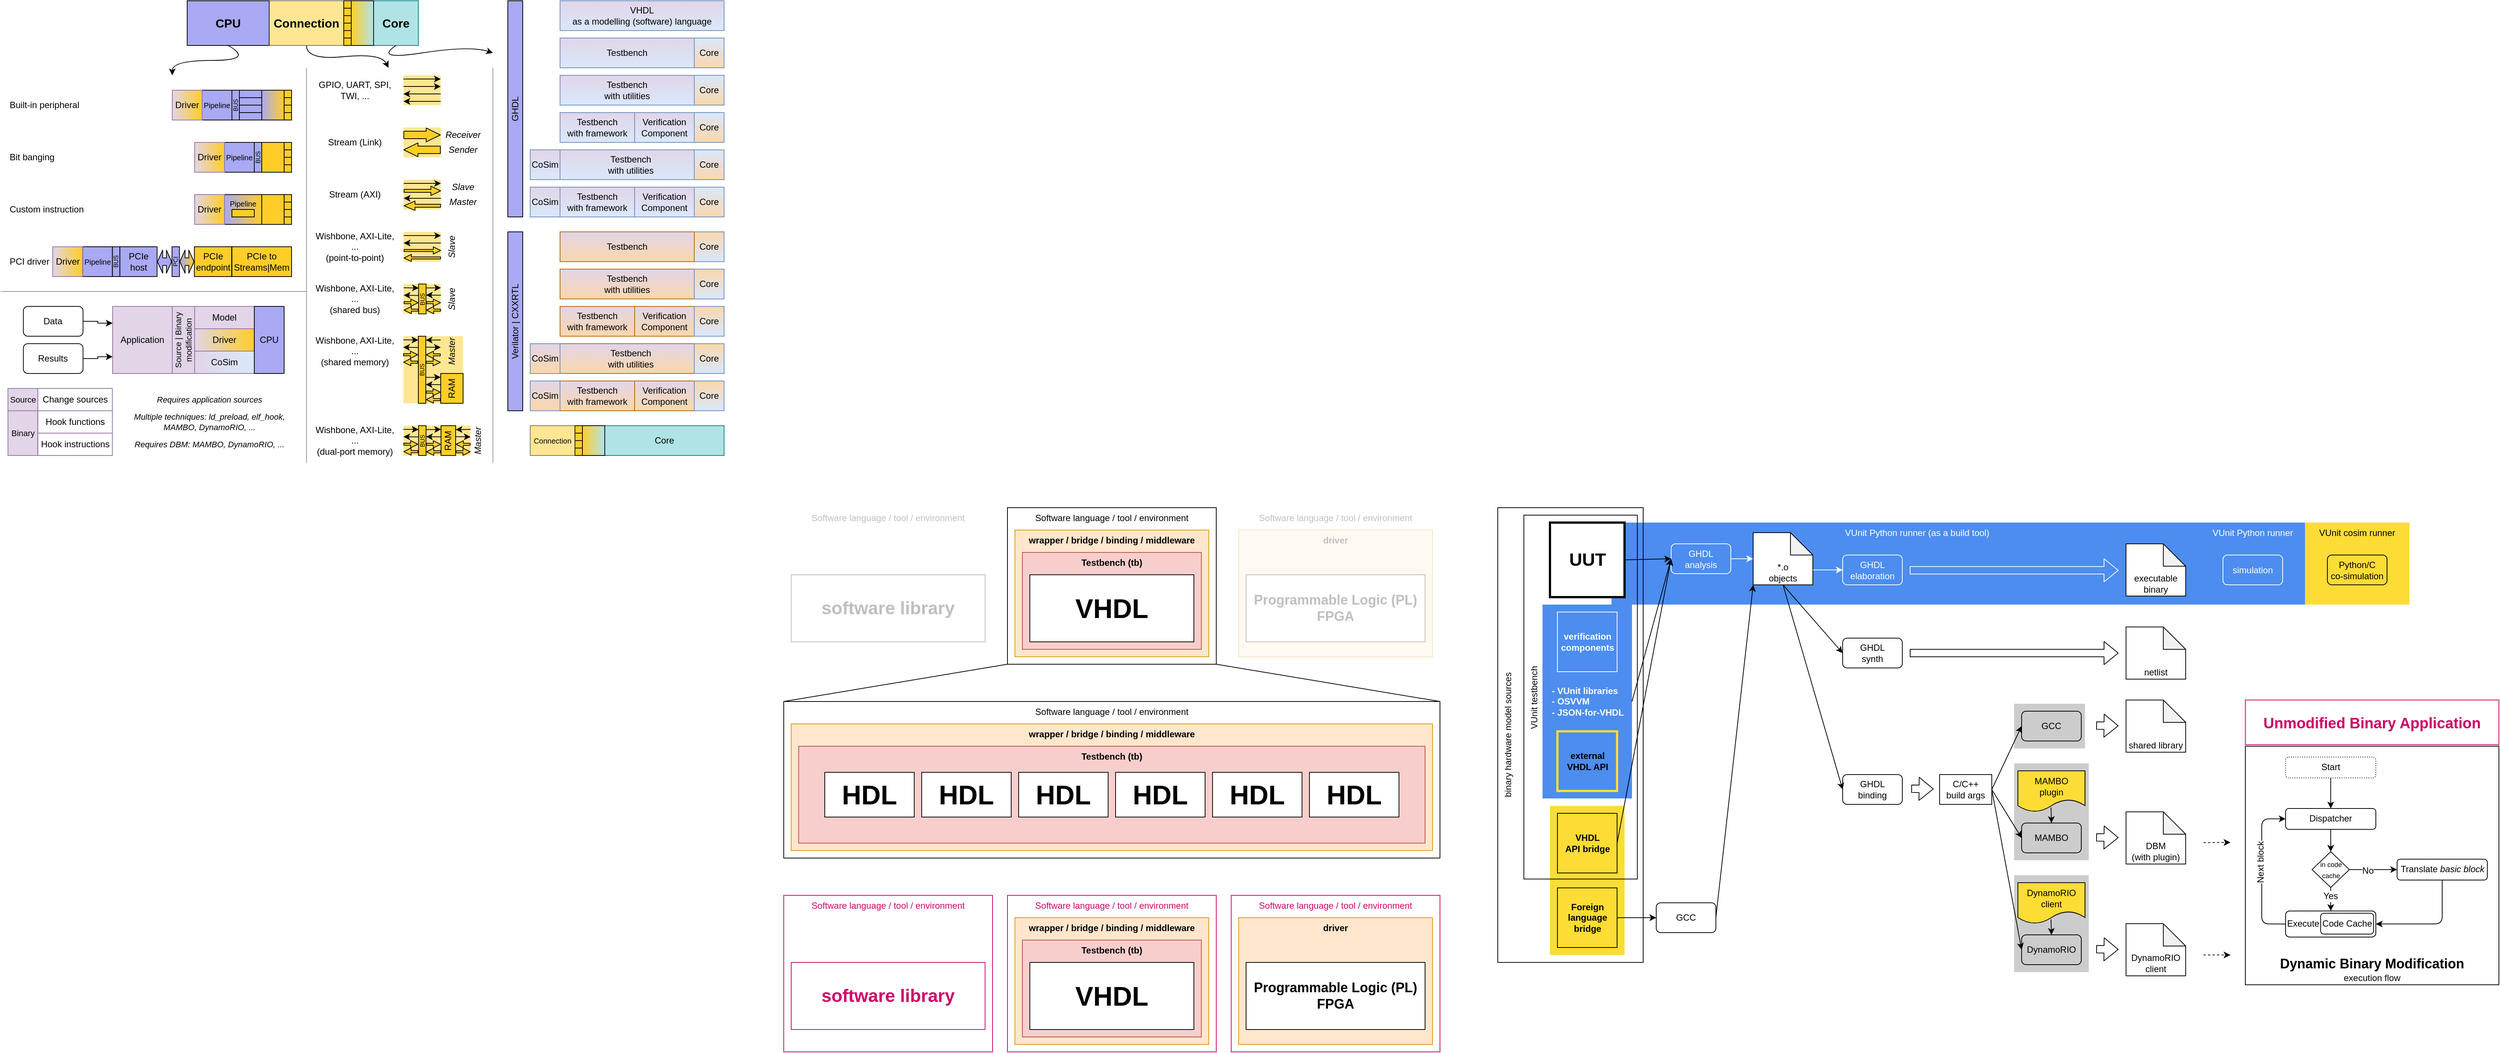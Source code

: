 <mxfile version="16.5.1" type="device"><diagram id="l-vqXMIW3fQiLmVYbktS" name="Page-1"><mxGraphModel dx="2737" dy="1602" grid="1" gridSize="10" guides="1" tooltips="1" connect="1" arrows="1" fold="1" page="1" pageScale="1" pageWidth="3300" pageHeight="4681" math="0" shadow="0"><root><mxCell id="0"/><mxCell id="1" parent="0"/><mxCell id="JJplcBxRKOdqzJAUwkhr-789" value="Binary" style="rounded=0;whiteSpace=wrap;html=1;strokeColor=#9673a6;fillColor=#e1d5e7;fontSize=11;horizontal=1;align=center;verticalAlign=middle;" parent="1" vertex="1"><mxGeometry x="79.67" y="630" width="40" height="60" as="geometry"/></mxCell><mxCell id="JJplcBxRKOdqzJAUwkhr-708" value="" style="rounded=0;whiteSpace=wrap;html=1;fontSize=10;fontColor=#000000;strokeColor=none;fillColor=#FFCD28;opacity=50;" parent="1" vertex="1"><mxGeometry x="610" y="530" width="80" height="90" as="geometry"/></mxCell><mxCell id="JJplcBxRKOdqzJAUwkhr-707" value="" style="rounded=0;whiteSpace=wrap;html=1;fontSize=10;fontColor=#000000;strokeColor=none;fillColor=#FFCD28;opacity=50;" parent="1" vertex="1"><mxGeometry x="610" y="460" width="50" height="40" as="geometry"/></mxCell><mxCell id="JJplcBxRKOdqzJAUwkhr-702" value="" style="rounded=0;whiteSpace=wrap;html=1;fontSize=10;fontColor=#000000;strokeColor=none;fillColor=#FFCD28;opacity=50;" parent="1" vertex="1"><mxGeometry x="610" y="390" width="50" height="40" as="geometry"/></mxCell><mxCell id="JJplcBxRKOdqzJAUwkhr-701" value="" style="rounded=0;whiteSpace=wrap;html=1;fontSize=10;fontColor=#000000;strokeColor=none;fillColor=#FFCD28;opacity=50;" parent="1" vertex="1"><mxGeometry x="610" y="320" width="50" height="40" as="geometry"/></mxCell><mxCell id="JJplcBxRKOdqzJAUwkhr-700" value="" style="rounded=0;whiteSpace=wrap;html=1;fontSize=10;fontColor=#000000;strokeColor=none;fillColor=#FFCD28;opacity=50;" parent="1" vertex="1"><mxGeometry x="610.33" y="250" width="50" height="40" as="geometry"/></mxCell><mxCell id="JJplcBxRKOdqzJAUwkhr-699" value="" style="rounded=0;whiteSpace=wrap;html=1;fontSize=10;fontColor=#000000;strokeColor=none;fillColor=#FFCD28;opacity=50;" parent="1" vertex="1"><mxGeometry x="610" y="180" width="50" height="40" as="geometry"/></mxCell><mxCell id="JJplcBxRKOdqzJAUwkhr-488" value="CPU" style="rounded=0;whiteSpace=wrap;html=1;strokeColor=#000000;fontSize=16;fontColor=#000000;fillColor=#A9A9F4;fontStyle=1" parent="1" vertex="1"><mxGeometry x="320" y="80" width="110" height="60" as="geometry"/></mxCell><mxCell id="JJplcBxRKOdqzJAUwkhr-489" value="Connection" style="rounded=0;whiteSpace=wrap;html=1;strokeColor=#000000;fontSize=16;fontColor=#000000;fillColor=#FFCD28;opacity=50;fontStyle=1" parent="1" vertex="1"><mxGeometry x="430" y="80" width="100" height="60" as="geometry"/></mxCell><mxCell id="JJplcBxRKOdqzJAUwkhr-502" value="" style="endArrow=classic;html=1;exitX=1;exitY=0.5;exitDx=0;exitDy=0;entryX=0;entryY=0.5;entryDx=0;entryDy=0;" parent="1" edge="1"><mxGeometry width="50" height="50" relative="1" as="geometry"><mxPoint x="610" y="185" as="sourcePoint"/><mxPoint x="660" y="185" as="targetPoint"/></mxGeometry></mxCell><mxCell id="JJplcBxRKOdqzJAUwkhr-503" value="" style="endArrow=classic;html=1;exitX=1;exitY=0.5;exitDx=0;exitDy=0;entryX=0;entryY=0.5;entryDx=0;entryDy=0;" parent="1" edge="1"><mxGeometry width="50" height="50" relative="1" as="geometry"><mxPoint x="610" y="195" as="sourcePoint"/><mxPoint x="660" y="195" as="targetPoint"/></mxGeometry></mxCell><mxCell id="JJplcBxRKOdqzJAUwkhr-504" value="" style="endArrow=classic;html=1;exitX=0;exitY=0.5;exitDx=0;exitDy=0;entryX=1;entryY=0.5;entryDx=0;entryDy=0;" parent="1" edge="1"><mxGeometry width="50" height="50" relative="1" as="geometry"><mxPoint x="660" y="205" as="sourcePoint"/><mxPoint x="610" y="205" as="targetPoint"/></mxGeometry></mxCell><mxCell id="JJplcBxRKOdqzJAUwkhr-505" value="" style="endArrow=classic;html=1;exitX=0;exitY=0.5;exitDx=0;exitDy=0;entryX=1;entryY=0.5;entryDx=0;entryDy=0;" parent="1" edge="1"><mxGeometry width="50" height="50" relative="1" as="geometry"><mxPoint x="660" y="215" as="sourcePoint"/><mxPoint x="610" y="215" as="targetPoint"/></mxGeometry></mxCell><mxCell id="JJplcBxRKOdqzJAUwkhr-508" value="" style="shape=flexArrow;endArrow=classic;html=1;exitX=1;exitY=0;exitDx=0;exitDy=0;entryX=0;entryY=0.5;entryDx=0;entryDy=0;endWidth=7.619;endSize=6;startSize=6;fillColor=#FFCD28;" parent="1" edge="1"><mxGeometry width="50" height="50" relative="1" as="geometry"><mxPoint x="610" y="260" as="sourcePoint"/><mxPoint x="660" y="260" as="targetPoint"/></mxGeometry></mxCell><mxCell id="JJplcBxRKOdqzJAUwkhr-513" value="" style="endArrow=classic;html=1;exitX=1;exitY=0.5;exitDx=0;exitDy=0;entryX=0;entryY=0.5;entryDx=0;entryDy=0;" parent="1" edge="1"><mxGeometry width="50" height="50" relative="1" as="geometry"><mxPoint x="610.33" y="325" as="sourcePoint"/><mxPoint x="660.33" y="325" as="targetPoint"/></mxGeometry></mxCell><mxCell id="JJplcBxRKOdqzJAUwkhr-514" value="" style="endArrow=classic;html=1;exitX=0;exitY=0.5;exitDx=0;exitDy=0;entryX=1;entryY=0.5;entryDx=0;entryDy=0;" parent="1" edge="1"><mxGeometry width="50" height="50" relative="1" as="geometry"><mxPoint x="660.33" y="345" as="sourcePoint"/><mxPoint x="610.33" y="345" as="targetPoint"/></mxGeometry></mxCell><mxCell id="JJplcBxRKOdqzJAUwkhr-515" value="" style="shape=flexArrow;endArrow=classic;html=1;entryX=1;entryY=0.5;entryDx=0;entryDy=0;endWidth=7.619;endSize=4.557;width=4;exitX=0;exitY=0.5;exitDx=0;exitDy=0;fillColor=#FFCD28;" parent="1" edge="1"><mxGeometry width="50" height="50" relative="1" as="geometry"><mxPoint x="660.33" y="355" as="sourcePoint"/><mxPoint x="610.33" y="355" as="targetPoint"/></mxGeometry></mxCell><mxCell id="JJplcBxRKOdqzJAUwkhr-524" value="" style="endArrow=classic;html=1;exitX=1;exitY=0.5;exitDx=0;exitDy=0;entryX=0.033;entryY=0.133;entryDx=0;entryDy=0;entryPerimeter=0;" parent="1" target="JJplcBxRKOdqzJAUwkhr-527" edge="1"><mxGeometry width="50" height="50" relative="1" as="geometry"><mxPoint x="610.33" y="465" as="sourcePoint"/><mxPoint x="670.33" y="420" as="targetPoint"/></mxGeometry></mxCell><mxCell id="JJplcBxRKOdqzJAUwkhr-525" value="" style="endArrow=classic;html=1;exitX=0;exitY=0.383;exitDx=0;exitDy=0;entryX=1;entryY=0.5;entryDx=0;entryDy=0;exitPerimeter=0;" parent="1" source="JJplcBxRKOdqzJAUwkhr-527" edge="1"><mxGeometry width="50" height="50" relative="1" as="geometry"><mxPoint x="680.33" y="440" as="sourcePoint"/><mxPoint x="610.33" y="475" as="targetPoint"/></mxGeometry></mxCell><mxCell id="JJplcBxRKOdqzJAUwkhr-526" value="" style="shape=flexArrow;endArrow=classic;html=1;endWidth=5.863;endSize=2.923;width=2.791;exitX=0;exitY=0.875;exitDx=0;exitDy=0;exitPerimeter=0;fillColor=#FFCD28;" parent="1" source="JJplcBxRKOdqzJAUwkhr-527" edge="1"><mxGeometry width="50" height="50" relative="1" as="geometry"><mxPoint x="680.33" y="520" as="sourcePoint"/><mxPoint x="610.33" y="495" as="targetPoint"/></mxGeometry></mxCell><mxCell id="JJplcBxRKOdqzJAUwkhr-527" value="BUS" style="rounded=0;whiteSpace=wrap;html=1;horizontal=0;fontSize=8;fillColor=#FFCD28;" parent="1" vertex="1"><mxGeometry x="630.33" y="460" width="10" height="40" as="geometry"/></mxCell><mxCell id="JJplcBxRKOdqzJAUwkhr-528" value="" style="shape=flexArrow;endArrow=classic;html=1;exitX=0;exitY=0.5;exitDx=0;exitDy=0;entryX=1;entryY=0.5;entryDx=0;entryDy=0;endWidth=7.619;endSize=6;fillColor=#FFCD28;" parent="1" edge="1"><mxGeometry width="50" height="50" relative="1" as="geometry"><mxPoint x="660" y="280" as="sourcePoint"/><mxPoint x="610" y="280" as="targetPoint"/></mxGeometry></mxCell><mxCell id="JJplcBxRKOdqzJAUwkhr-529" value="" style="shape=flexArrow;endArrow=classic;html=1;entryX=0;entryY=0.5;entryDx=0;entryDy=0;endWidth=7.619;endSize=4;width=4;exitX=1;exitY=0.5;exitDx=0;exitDy=0;startSize=6;fillColor=#FFCD28;" parent="1" edge="1"><mxGeometry width="50" height="50" relative="1" as="geometry"><mxPoint x="610.33" y="335" as="sourcePoint"/><mxPoint x="660.33" y="335" as="targetPoint"/></mxGeometry></mxCell><mxCell id="JJplcBxRKOdqzJAUwkhr-530" value="" style="shape=flexArrow;endArrow=classic;html=1;endWidth=5.863;endSize=2.923;width=2.791;exitX=1;exitY=0.5;exitDx=0;exitDy=0;entryX=-0.007;entryY=0.626;entryDx=0;entryDy=0;entryPerimeter=0;startSize=6;fillColor=#FFCD28;" parent="1" target="JJplcBxRKOdqzJAUwkhr-527" edge="1"><mxGeometry width="50" height="50" relative="1" as="geometry"><mxPoint x="610.33" y="485" as="sourcePoint"/><mxPoint x="620.33" y="505" as="targetPoint"/></mxGeometry></mxCell><mxCell id="JJplcBxRKOdqzJAUwkhr-531" value="" style="endArrow=classic;html=1;exitX=0.993;exitY=0.132;exitDx=0;exitDy=0;entryX=0;entryY=0.5;entryDx=0;entryDy=0;exitPerimeter=0;" parent="1" source="JJplcBxRKOdqzJAUwkhr-527" edge="1"><mxGeometry width="50" height="50" relative="1" as="geometry"><mxPoint x="640.66" y="475.32" as="sourcePoint"/><mxPoint x="660.33" y="465" as="targetPoint"/></mxGeometry></mxCell><mxCell id="JJplcBxRKOdqzJAUwkhr-532" value="" style="endArrow=classic;html=1;exitX=0;exitY=0.5;exitDx=0;exitDy=0;entryX=0.993;entryY=0.37;entryDx=0;entryDy=0;entryPerimeter=0;" parent="1" target="JJplcBxRKOdqzJAUwkhr-527" edge="1"><mxGeometry width="50" height="50" relative="1" as="geometry"><mxPoint x="660.33" y="475" as="sourcePoint"/><mxPoint x="640.33" y="485.32" as="targetPoint"/></mxGeometry></mxCell><mxCell id="JJplcBxRKOdqzJAUwkhr-533" value="" style="shape=flexArrow;endArrow=classic;html=1;endWidth=5.863;endSize=2.923;width=2.791;exitX=0;exitY=0.875;exitDx=0;exitDy=0;exitPerimeter=0;fillColor=#FFCD28;" parent="1" edge="1"><mxGeometry width="50" height="50" relative="1" as="geometry"><mxPoint x="660.33" y="495" as="sourcePoint"/><mxPoint x="640.33" y="495" as="targetPoint"/></mxGeometry></mxCell><mxCell id="JJplcBxRKOdqzJAUwkhr-534" value="" style="shape=flexArrow;endArrow=classic;html=1;endWidth=5.863;endSize=2.923;width=2.791;exitX=1;exitY=0.5;exitDx=0;exitDy=0;entryX=-0.007;entryY=0.626;entryDx=0;entryDy=0;entryPerimeter=0;startSize=6;fillColor=#FFCD28;" parent="1" edge="1"><mxGeometry width="50" height="50" relative="1" as="geometry"><mxPoint x="640.33" y="485" as="sourcePoint"/><mxPoint x="660.26" y="485.04" as="targetPoint"/></mxGeometry></mxCell><mxCell id="JJplcBxRKOdqzJAUwkhr-551" value="" style="endArrow=classic;html=1;exitX=1;exitY=0.5;exitDx=0;exitDy=0;entryX=0;entryY=0.5;entryDx=0;entryDy=0;" parent="1" edge="1"><mxGeometry width="50" height="50" relative="1" as="geometry"><mxPoint x="610.33" y="395" as="sourcePoint"/><mxPoint x="660.33" y="395" as="targetPoint"/></mxGeometry></mxCell><mxCell id="JJplcBxRKOdqzJAUwkhr-552" value="" style="endArrow=classic;html=1;exitX=0;exitY=0.5;exitDx=0;exitDy=0;entryX=1;entryY=0.5;entryDx=0;entryDy=0;" parent="1" edge="1"><mxGeometry width="50" height="50" relative="1" as="geometry"><mxPoint x="660.33" y="405" as="sourcePoint"/><mxPoint x="610.33" y="405" as="targetPoint"/></mxGeometry></mxCell><mxCell id="JJplcBxRKOdqzJAUwkhr-553" value="" style="shape=flexArrow;endArrow=classic;html=1;endWidth=5.863;endSize=2.923;width=2.791;exitX=0;exitY=0.5;exitDx=0;exitDy=0;fillColor=#FFCD28;" parent="1" edge="1"><mxGeometry width="50" height="50" relative="1" as="geometry"><mxPoint x="660.33" y="425" as="sourcePoint"/><mxPoint x="610.33" y="425" as="targetPoint"/></mxGeometry></mxCell><mxCell id="JJplcBxRKOdqzJAUwkhr-554" value="" style="shape=flexArrow;endArrow=classic;html=1;endWidth=5.863;endSize=2.923;width=2.791;exitX=1;exitY=0.5;exitDx=0;exitDy=0;entryX=0;entryY=0.5;entryDx=0;entryDy=0;startSize=6;fillColor=#FFCD28;" parent="1" edge="1"><mxGeometry width="50" height="50" relative="1" as="geometry"><mxPoint x="610.33" y="415" as="sourcePoint"/><mxPoint x="660.33" y="415" as="targetPoint"/></mxGeometry></mxCell><mxCell id="JJplcBxRKOdqzJAUwkhr-566" value="BUS" style="rounded=0;whiteSpace=wrap;html=1;horizontal=0;fontSize=8;fillColor=#FFCD28;" parent="1" vertex="1"><mxGeometry x="630" y="530" width="10" height="90" as="geometry"/></mxCell><mxCell id="JJplcBxRKOdqzJAUwkhr-567" value="" style="shape=flexArrow;endArrow=classic;html=1;endWidth=5.863;endSize=2.923;width=2.791;exitX=0;exitY=0.875;exitDx=0;exitDy=0;exitPerimeter=0;fillColor=#FFCD28;" parent="1" edge="1"><mxGeometry width="50" height="50" relative="1" as="geometry"><mxPoint x="640" y="565" as="sourcePoint"/><mxPoint x="660" y="565" as="targetPoint"/></mxGeometry></mxCell><mxCell id="JJplcBxRKOdqzJAUwkhr-568" value="" style="shape=flexArrow;endArrow=classic;html=1;endWidth=5.863;endSize=2.923;width=2.791;exitX=1;exitY=0.5;exitDx=0;exitDy=0;entryX=-0.007;entryY=0.626;entryDx=0;entryDy=0;entryPerimeter=0;startSize=6;fillColor=#FFCD28;" parent="1" edge="1"><mxGeometry width="50" height="50" relative="1" as="geometry"><mxPoint x="659.93" y="555.04" as="sourcePoint"/><mxPoint x="640" y="555" as="targetPoint"/></mxGeometry></mxCell><mxCell id="JJplcBxRKOdqzJAUwkhr-574" value="" style="endArrow=classic;html=1;exitX=0.993;exitY=0.132;exitDx=0;exitDy=0;entryX=0;entryY=0.5;entryDx=0;entryDy=0;exitPerimeter=0;" parent="1" edge="1"><mxGeometry width="50" height="50" relative="1" as="geometry"><mxPoint x="639.93" y="585.28" as="sourcePoint"/><mxPoint x="660" y="585" as="targetPoint"/></mxGeometry></mxCell><mxCell id="JJplcBxRKOdqzJAUwkhr-575" value="" style="endArrow=classic;html=1;exitX=0;exitY=0.5;exitDx=0;exitDy=0;entryX=0.993;entryY=0.37;entryDx=0;entryDy=0;entryPerimeter=0;" parent="1" edge="1"><mxGeometry width="50" height="50" relative="1" as="geometry"><mxPoint x="660" y="595" as="sourcePoint"/><mxPoint x="639.93" y="594.8" as="targetPoint"/></mxGeometry></mxCell><mxCell id="JJplcBxRKOdqzJAUwkhr-576" value="" style="shape=flexArrow;endArrow=classic;html=1;endWidth=5.863;endSize=2.923;width=2.791;exitX=0;exitY=0.875;exitDx=0;exitDy=0;exitPerimeter=0;fillColor=#FFCD28;" parent="1" edge="1"><mxGeometry width="50" height="50" relative="1" as="geometry"><mxPoint x="660" y="615" as="sourcePoint"/><mxPoint x="640" y="615" as="targetPoint"/></mxGeometry></mxCell><mxCell id="JJplcBxRKOdqzJAUwkhr-577" value="" style="shape=flexArrow;endArrow=classic;html=1;endWidth=5.863;endSize=2.923;width=2.791;exitX=1;exitY=0.5;exitDx=0;exitDy=0;entryX=-0.007;entryY=0.626;entryDx=0;entryDy=0;entryPerimeter=0;startSize=6;fillColor=#FFCD28;" parent="1" edge="1"><mxGeometry width="50" height="50" relative="1" as="geometry"><mxPoint x="640" y="605" as="sourcePoint"/><mxPoint x="659.93" y="605.04" as="targetPoint"/></mxGeometry></mxCell><mxCell id="JJplcBxRKOdqzJAUwkhr-578" value="RAM" style="rounded=0;whiteSpace=wrap;html=1;gradientDirection=west;fillColor=#FFCD28;horizontal=0;" parent="1" vertex="1"><mxGeometry x="660" y="580" width="30" height="40" as="geometry"/></mxCell><mxCell id="JJplcBxRKOdqzJAUwkhr-579" value="" style="endArrow=classic;html=1;exitX=1;exitY=0.5;exitDx=0;exitDy=0;entryX=0.033;entryY=0.133;entryDx=0;entryDy=0;entryPerimeter=0;" parent="1" edge="1"><mxGeometry width="50" height="50" relative="1" as="geometry"><mxPoint x="609.67" y="534.83" as="sourcePoint"/><mxPoint x="630.0" y="535.15" as="targetPoint"/></mxGeometry></mxCell><mxCell id="JJplcBxRKOdqzJAUwkhr-580" value="" style="endArrow=classic;html=1;exitX=0;exitY=0.383;exitDx=0;exitDy=0;entryX=1;entryY=0.5;entryDx=0;entryDy=0;exitPerimeter=0;" parent="1" edge="1"><mxGeometry width="50" height="50" relative="1" as="geometry"><mxPoint x="629.67" y="545.15" as="sourcePoint"/><mxPoint x="609.67" y="544.83" as="targetPoint"/></mxGeometry></mxCell><mxCell id="JJplcBxRKOdqzJAUwkhr-581" value="" style="shape=flexArrow;endArrow=classic;html=1;endWidth=5.863;endSize=2.923;width=2.791;exitX=0;exitY=0.875;exitDx=0;exitDy=0;exitPerimeter=0;fillColor=#FFCD28;" parent="1" edge="1"><mxGeometry width="50" height="50" relative="1" as="geometry"><mxPoint x="629.67" y="564.83" as="sourcePoint"/><mxPoint x="609.67" y="564.83" as="targetPoint"/></mxGeometry></mxCell><mxCell id="JJplcBxRKOdqzJAUwkhr-582" value="" style="shape=flexArrow;endArrow=classic;html=1;endWidth=5.863;endSize=2.923;width=2.791;exitX=1;exitY=0.5;exitDx=0;exitDy=0;entryX=-0.007;entryY=0.626;entryDx=0;entryDy=0;entryPerimeter=0;startSize=6;fillColor=#FFCD28;" parent="1" edge="1"><mxGeometry width="50" height="50" relative="1" as="geometry"><mxPoint x="609.67" y="554.83" as="sourcePoint"/><mxPoint x="629.6" y="554.87" as="targetPoint"/></mxGeometry></mxCell><mxCell id="JJplcBxRKOdqzJAUwkhr-583" value="" style="endArrow=classic;html=1;exitX=0;exitY=0.5;exitDx=0;exitDy=0;entryX=0.993;entryY=0.132;entryDx=0;entryDy=0;entryPerimeter=0;" parent="1" edge="1"><mxGeometry width="50" height="50" relative="1" as="geometry"><mxPoint x="660" y="535" as="sourcePoint"/><mxPoint x="639.93" y="535.28" as="targetPoint"/></mxGeometry></mxCell><mxCell id="JJplcBxRKOdqzJAUwkhr-584" value="" style="endArrow=classic;html=1;exitX=0.993;exitY=0.37;exitDx=0;exitDy=0;entryX=0;entryY=0.5;entryDx=0;entryDy=0;exitPerimeter=0;" parent="1" edge="1"><mxGeometry width="50" height="50" relative="1" as="geometry"><mxPoint x="639.93" y="544.8" as="sourcePoint"/><mxPoint x="660" y="545" as="targetPoint"/></mxGeometry></mxCell><mxCell id="JJplcBxRKOdqzJAUwkhr-585" value="GPIO, UART, SPI, TWI, ..." style="rounded=0;whiteSpace=wrap;html=1;gradientColor=#FFCD28;fontSize=12;fontColor=#000000;fillColor=none;strokeColor=none;" parent="1" vertex="1"><mxGeometry x="490" y="180" width="110" height="40" as="geometry"/></mxCell><mxCell id="JJplcBxRKOdqzJAUwkhr-586" value="Stream (Link)" style="rounded=0;whiteSpace=wrap;html=1;gradientColor=#FFCD28;fontSize=12;fontColor=#000000;fillColor=none;strokeColor=none;" parent="1" vertex="1"><mxGeometry x="490" y="250" width="110" height="40" as="geometry"/></mxCell><mxCell id="JJplcBxRKOdqzJAUwkhr-587" value="Stream (AXI)" style="rounded=0;whiteSpace=wrap;html=1;gradientColor=#FFCD28;fontSize=12;fontColor=#000000;fillColor=none;strokeColor=none;" parent="1" vertex="1"><mxGeometry x="490.33" y="320" width="110" height="40" as="geometry"/></mxCell><mxCell id="JJplcBxRKOdqzJAUwkhr-588" value="Wishbone, AXI-Lite,&lt;br style=&quot;font-size: 12px;&quot;&gt;...&lt;br style=&quot;font-size: 12px;&quot;&gt;(point-to-point)" style="rounded=0;whiteSpace=wrap;html=1;gradientColor=#FFCD28;fontSize=12;fontColor=#000000;fillColor=none;strokeColor=none;" parent="1" vertex="1"><mxGeometry x="490.33" y="390" width="110" height="40" as="geometry"/></mxCell><mxCell id="JJplcBxRKOdqzJAUwkhr-589" value="Wishbone, AXI-Lite,&lt;br style=&quot;font-size: 12px;&quot;&gt;...&lt;br style=&quot;font-size: 12px;&quot;&gt;(shared bus)" style="rounded=0;whiteSpace=wrap;html=1;gradientColor=#FFCD28;fontSize=12;fontColor=#000000;fillColor=none;strokeColor=none;" parent="1" vertex="1"><mxGeometry x="490.33" y="460" width="110" height="40" as="geometry"/></mxCell><mxCell id="JJplcBxRKOdqzJAUwkhr-590" value="Wishbone, AXI-Lite,&lt;br style=&quot;font-size: 12px;&quot;&gt;...&lt;br style=&quot;font-size: 12px;&quot;&gt;(shared memory)" style="rounded=0;whiteSpace=wrap;html=1;gradientColor=#FFCD28;fontSize=12;fontColor=#000000;fillColor=none;strokeColor=none;" parent="1" vertex="1"><mxGeometry x="490" y="530" width="110" height="40" as="geometry"/></mxCell><mxCell id="JJplcBxRKOdqzJAUwkhr-591" value="Pipeline" style="rounded=0;whiteSpace=wrap;html=1;fontSize=10;fillColor=#A9A9F4;" parent="1" vertex="1"><mxGeometry x="340" y="200" width="40" height="40" as="geometry"/></mxCell><mxCell id="JJplcBxRKOdqzJAUwkhr-592" value="" style="rounded=0;whiteSpace=wrap;html=1;fillColor=#A9A9F4;" parent="1" vertex="1"><mxGeometry x="390" y="200" width="30" height="10" as="geometry"/></mxCell><mxCell id="JJplcBxRKOdqzJAUwkhr-593" value="" style="rounded=0;whiteSpace=wrap;html=1;fillColor=#A9A9F4;" parent="1" vertex="1"><mxGeometry x="390" y="210" width="30" height="10" as="geometry"/></mxCell><mxCell id="JJplcBxRKOdqzJAUwkhr-594" value="" style="rounded=0;whiteSpace=wrap;html=1;fillColor=#A9A9F4;" parent="1" vertex="1"><mxGeometry x="390" y="220" width="30" height="10" as="geometry"/></mxCell><mxCell id="JJplcBxRKOdqzJAUwkhr-595" value="" style="rounded=0;whiteSpace=wrap;html=1;fillColor=#A9A9F4;" parent="1" vertex="1"><mxGeometry x="390" y="230" width="30" height="10" as="geometry"/></mxCell><mxCell id="JJplcBxRKOdqzJAUwkhr-596" value="" style="rounded=0;whiteSpace=wrap;html=1;gradientDirection=east;gradientColor=#FFCD28;fillColor=#A9A9F4;" parent="1" vertex="1"><mxGeometry x="420" y="200" width="30" height="40" as="geometry"/></mxCell><mxCell id="JJplcBxRKOdqzJAUwkhr-597" value="" style="rounded=0;whiteSpace=wrap;html=1;fillColor=#FFCD28;" parent="1" vertex="1"><mxGeometry x="450" y="200" width="10" height="10" as="geometry"/></mxCell><mxCell id="JJplcBxRKOdqzJAUwkhr-598" value="" style="rounded=0;whiteSpace=wrap;html=1;fillColor=#FFCD28;" parent="1" vertex="1"><mxGeometry x="450" y="210" width="10" height="10" as="geometry"/></mxCell><mxCell id="JJplcBxRKOdqzJAUwkhr-599" value="" style="rounded=0;whiteSpace=wrap;html=1;fillColor=#FFCD28;" parent="1" vertex="1"><mxGeometry x="450" y="220" width="10" height="10" as="geometry"/></mxCell><mxCell id="JJplcBxRKOdqzJAUwkhr-600" value="" style="rounded=0;whiteSpace=wrap;html=1;fillColor=#FFCD28;" parent="1" vertex="1"><mxGeometry x="450" y="230" width="10" height="10" as="geometry"/></mxCell><mxCell id="JJplcBxRKOdqzJAUwkhr-601" value="BUS" style="rounded=0;whiteSpace=wrap;html=1;horizontal=0;fontSize=8;fillColor=#A9A9F4;" parent="1" vertex="1"><mxGeometry x="380" y="200" width="10" height="40" as="geometry"/></mxCell><mxCell id="JJplcBxRKOdqzJAUwkhr-606" value="BUS" style="rounded=0;whiteSpace=wrap;html=1;horizontal=0;fontSize=8;fillColor=#A9A9F4;" parent="1" vertex="1"><mxGeometry x="410" y="270" width="10" height="40" as="geometry"/></mxCell><mxCell id="JJplcBxRKOdqzJAUwkhr-607" value="Pipeline" style="rounded=0;whiteSpace=wrap;html=1;fontSize=10;fillColor=#A9A9F4;" parent="1" vertex="1"><mxGeometry x="370" y="270" width="40" height="40" as="geometry"/></mxCell><mxCell id="JJplcBxRKOdqzJAUwkhr-612" value="Pipeline" style="rounded=0;whiteSpace=wrap;html=1;fontSize=10;verticalAlign=top;fillColor=#FFCD28;gradientDirection=west;gradientColor=#A9A9F4;" parent="1" vertex="1"><mxGeometry x="370" y="340" width="50" height="40" as="geometry"/></mxCell><mxCell id="JJplcBxRKOdqzJAUwkhr-613" value="" style="rounded=0;whiteSpace=wrap;html=1;fillColor=#FFCD28;" parent="1" vertex="1"><mxGeometry x="380" y="360" width="30" height="10" as="geometry"/></mxCell><mxCell id="JJplcBxRKOdqzJAUwkhr-614" value="" style="rounded=0;whiteSpace=wrap;html=1;fillColor=#FFCD28;" parent="1" vertex="1"><mxGeometry x="530" y="100" width="10" height="10" as="geometry"/></mxCell><mxCell id="JJplcBxRKOdqzJAUwkhr-615" value="" style="rounded=0;whiteSpace=wrap;html=1;fillColor=#FFCD28;" parent="1" vertex="1"><mxGeometry x="530" y="110" width="10" height="10" as="geometry"/></mxCell><mxCell id="JJplcBxRKOdqzJAUwkhr-616" value="" style="rounded=0;whiteSpace=wrap;html=1;fillColor=#FFCD28;" parent="1" vertex="1"><mxGeometry x="530" y="120" width="10" height="10" as="geometry"/></mxCell><mxCell id="JJplcBxRKOdqzJAUwkhr-617" value="" style="rounded=0;whiteSpace=wrap;html=1;fillColor=#FFCD28;" parent="1" vertex="1"><mxGeometry x="530" y="130" width="10" height="10" as="geometry"/></mxCell><mxCell id="JJplcBxRKOdqzJAUwkhr-618" value="Core" style="rounded=0;whiteSpace=wrap;html=1;fillColor=#b0e3e6;strokeColor=#0e8088;fontSize=16;fontStyle=1" parent="1" vertex="1"><mxGeometry x="570" y="80" width="60" height="60" as="geometry"/></mxCell><mxCell id="JJplcBxRKOdqzJAUwkhr-619" value="" style="rounded=0;whiteSpace=wrap;html=1;gradientDirection=west;gradientColor=#FFCD28;fillColor=#B0E3E6;" parent="1" vertex="1"><mxGeometry x="540" y="80" width="30" height="60" as="geometry"/></mxCell><mxCell id="JJplcBxRKOdqzJAUwkhr-664" value="PCIe to Streams|Mem" style="rounded=0;whiteSpace=wrap;html=1;gradientDirection=west;fillColor=#FFCD28;horizontal=1;" parent="1" vertex="1"><mxGeometry x="380" y="410" width="80" height="40" as="geometry"/></mxCell><mxCell id="JJplcBxRKOdqzJAUwkhr-666" value="PCIe&lt;br&gt;endpoint" style="rounded=0;whiteSpace=wrap;html=1;gradientDirection=east;horizontal=1;fillColor=#FFCD28;" parent="1" vertex="1"><mxGeometry x="329.67" y="410" width="50" height="40" as="geometry"/></mxCell><mxCell id="JJplcBxRKOdqzJAUwkhr-669" value="PCI" style="rounded=0;whiteSpace=wrap;html=1;horizontal=0;fontSize=8;fillColor=#A9A9F4;" parent="1" vertex="1"><mxGeometry x="299.67" y="410" width="10" height="40" as="geometry"/></mxCell><mxCell id="JJplcBxRKOdqzJAUwkhr-671" value="Change sources" style="rounded=0;whiteSpace=wrap;html=1;fontSize=12;strokeColor=#9673a6;fillColor=none;" parent="1" vertex="1"><mxGeometry x="119.67" y="600" width="100" height="30" as="geometry"/></mxCell><mxCell id="JJplcBxRKOdqzJAUwkhr-672" value="Hook functions" style="rounded=0;whiteSpace=wrap;html=1;fontSize=12;strokeColor=#9673a6;fillColor=none;" parent="1" vertex="1"><mxGeometry x="119.67" y="630" width="100" height="30" as="geometry"/></mxCell><mxCell id="JJplcBxRKOdqzJAUwkhr-673" value="Hook instructions" style="rounded=0;whiteSpace=wrap;html=1;fontSize=12;strokeColor=#9673a6;fillColor=none;" parent="1" vertex="1"><mxGeometry x="119.67" y="660" width="100" height="30" as="geometry"/></mxCell><mxCell id="JJplcBxRKOdqzJAUwkhr-674" value="PCIe&lt;br&gt;host" style="rounded=0;whiteSpace=wrap;html=1;gradientDirection=east;horizontal=1;fillColor=#A9A9F4;" parent="1" vertex="1"><mxGeometry x="229.67" y="410" width="50" height="40" as="geometry"/></mxCell><mxCell id="JJplcBxRKOdqzJAUwkhr-676" value="" style="shape=flexArrow;endArrow=classic;startArrow=classic;html=1;fontSize=10;fontColor=#000000;exitX=1;exitY=0.5;exitDx=0;exitDy=0;entryX=0;entryY=0.5;entryDx=0;entryDy=0;strokeWidth=1;endSize=2;startSize=2;fillColor=#A9A9F4;" parent="1" source="JJplcBxRKOdqzJAUwkhr-674" target="JJplcBxRKOdqzJAUwkhr-669" edge="1"><mxGeometry width="50" height="50" relative="1" as="geometry"><mxPoint x="189.67" y="360" as="sourcePoint"/><mxPoint x="239.67" y="310" as="targetPoint"/></mxGeometry></mxCell><mxCell id="JJplcBxRKOdqzJAUwkhr-677" value="" style="shape=flexArrow;endArrow=classic;startArrow=classic;html=1;fontSize=10;fontColor=#000000;exitX=1;exitY=0.5;exitDx=0;exitDy=0;entryX=0;entryY=0.5;entryDx=0;entryDy=0;strokeWidth=1;endSize=2;startSize=2;fillColor=#A9A9F4;gradientColor=#FFCD28;gradientDirection=east;" parent="1" source="JJplcBxRKOdqzJAUwkhr-669" target="JJplcBxRKOdqzJAUwkhr-666" edge="1"><mxGeometry width="50" height="50" relative="1" as="geometry"><mxPoint x="289.67" y="440" as="sourcePoint"/><mxPoint x="309.67" y="440" as="targetPoint"/></mxGeometry></mxCell><mxCell id="JJplcBxRKOdqzJAUwkhr-680" value="" style="endArrow=none;html=1;strokeWidth=1;fillColor=#FFCD28;fontSize=10;fontColor=#000000;strokeColor=#999999;" parent="1" edge="1"><mxGeometry width="50" height="50" relative="1" as="geometry"><mxPoint x="480" y="700" as="sourcePoint"/><mxPoint x="480" y="170" as="targetPoint"/></mxGeometry></mxCell><mxCell id="JJplcBxRKOdqzJAUwkhr-681" value="Built-in peripheral" style="rounded=0;whiteSpace=wrap;html=1;gradientColor=#FFCD28;fontSize=12;fontColor=#000000;fillColor=none;strokeColor=none;align=left;" parent="1" vertex="1"><mxGeometry x="80" y="200" width="120" height="40" as="geometry"/></mxCell><mxCell id="JJplcBxRKOdqzJAUwkhr-682" value="Bit banging" style="rounded=0;whiteSpace=wrap;html=1;gradientColor=#FFCD28;fontSize=12;fontColor=#000000;fillColor=none;strokeColor=none;align=left;" parent="1" vertex="1"><mxGeometry x="80" y="270" width="120" height="40" as="geometry"/></mxCell><mxCell id="JJplcBxRKOdqzJAUwkhr-683" value="" style="rounded=0;whiteSpace=wrap;html=1;gradientDirection=east;fillColor=#FFCD28;" parent="1" vertex="1"><mxGeometry x="420" y="340" width="30" height="40" as="geometry"/></mxCell><mxCell id="JJplcBxRKOdqzJAUwkhr-684" value="" style="rounded=0;whiteSpace=wrap;html=1;fillColor=#FFCD28;" parent="1" vertex="1"><mxGeometry x="450" y="340" width="10" height="10" as="geometry"/></mxCell><mxCell id="JJplcBxRKOdqzJAUwkhr-685" value="" style="rounded=0;whiteSpace=wrap;html=1;fillColor=#FFCD28;" parent="1" vertex="1"><mxGeometry x="450" y="350" width="10" height="10" as="geometry"/></mxCell><mxCell id="JJplcBxRKOdqzJAUwkhr-686" value="" style="rounded=0;whiteSpace=wrap;html=1;fillColor=#FFCD28;" parent="1" vertex="1"><mxGeometry x="450" y="360" width="10" height="10" as="geometry"/></mxCell><mxCell id="JJplcBxRKOdqzJAUwkhr-687" value="" style="rounded=0;whiteSpace=wrap;html=1;fillColor=#FFCD28;" parent="1" vertex="1"><mxGeometry x="450" y="370" width="10" height="10" as="geometry"/></mxCell><mxCell id="JJplcBxRKOdqzJAUwkhr-688" value="" style="rounded=0;whiteSpace=wrap;html=1;gradientDirection=east;fillColor=#FFCD28;" parent="1" vertex="1"><mxGeometry x="420" y="270" width="30" height="40" as="geometry"/></mxCell><mxCell id="JJplcBxRKOdqzJAUwkhr-689" value="" style="rounded=0;whiteSpace=wrap;html=1;fillColor=#FFCD28;" parent="1" vertex="1"><mxGeometry x="450" y="270" width="10" height="10" as="geometry"/></mxCell><mxCell id="JJplcBxRKOdqzJAUwkhr-690" value="" style="rounded=0;whiteSpace=wrap;html=1;fillColor=#FFCD28;" parent="1" vertex="1"><mxGeometry x="450" y="280" width="10" height="10" as="geometry"/></mxCell><mxCell id="JJplcBxRKOdqzJAUwkhr-691" value="" style="rounded=0;whiteSpace=wrap;html=1;fillColor=#FFCD28;" parent="1" vertex="1"><mxGeometry x="450" y="290" width="10" height="10" as="geometry"/></mxCell><mxCell id="JJplcBxRKOdqzJAUwkhr-692" value="" style="rounded=0;whiteSpace=wrap;html=1;fillColor=#FFCD28;" parent="1" vertex="1"><mxGeometry x="450" y="300" width="10" height="10" as="geometry"/></mxCell><mxCell id="JJplcBxRKOdqzJAUwkhr-693" value="Custom instruction" style="rounded=0;whiteSpace=wrap;html=1;gradientColor=#FFCD28;fontSize=12;fontColor=#000000;fillColor=none;strokeColor=none;align=left;" parent="1" vertex="1"><mxGeometry x="80" y="340" width="120" height="40" as="geometry"/></mxCell><mxCell id="JJplcBxRKOdqzJAUwkhr-694" value="PCI driver" style="rounded=0;whiteSpace=wrap;html=1;gradientColor=#FFCD28;fontSize=12;fontColor=#000000;fillColor=none;strokeColor=none;align=left;" parent="1" vertex="1"><mxGeometry x="80" y="410" width="60" height="40" as="geometry"/></mxCell><mxCell id="JJplcBxRKOdqzJAUwkhr-696" value="BUS" style="rounded=0;whiteSpace=wrap;html=1;horizontal=0;fontSize=8;fillColor=#A9A9F4;" parent="1" vertex="1"><mxGeometry x="219.67" y="410" width="10" height="40" as="geometry"/></mxCell><mxCell id="JJplcBxRKOdqzJAUwkhr-697" value="Pipeline" style="rounded=0;whiteSpace=wrap;html=1;fontSize=10;fillColor=#a9a9f4;" parent="1" vertex="1"><mxGeometry x="179.67" y="410" width="40" height="40" as="geometry"/></mxCell><mxCell id="JJplcBxRKOdqzJAUwkhr-709" value="" style="curved=1;endArrow=classic;html=1;strokeWidth=1;fillColor=#8889D1;fontSize=10;fontColor=#000000;exitX=0.5;exitY=1;exitDx=0;exitDy=0;" parent="1" source="JJplcBxRKOdqzJAUwkhr-489" edge="1"><mxGeometry width="50" height="50" relative="1" as="geometry"><mxPoint x="80" y="140" as="sourcePoint"/><mxPoint x="590" y="170" as="targetPoint"/><Array as="points"><mxPoint x="480" y="160"/><mxPoint x="580" y="150"/></Array></mxGeometry></mxCell><mxCell id="JJplcBxRKOdqzJAUwkhr-710" value="" style="curved=1;endArrow=classic;html=1;strokeWidth=1;fillColor=#8889D1;fontSize=10;fontColor=#000000;exitX=0.5;exitY=1;exitDx=0;exitDy=0;" parent="1" source="JJplcBxRKOdqzJAUwkhr-488" edge="1"><mxGeometry width="50" height="50" relative="1" as="geometry"><mxPoint x="490" y="130" as="sourcePoint"/><mxPoint x="300" y="180" as="targetPoint"/><Array as="points"><mxPoint x="410" y="160"/><mxPoint x="300" y="160"/></Array></mxGeometry></mxCell><mxCell id="JJplcBxRKOdqzJAUwkhr-711" value="Slave" style="rounded=0;whiteSpace=wrap;html=1;gradientColor=#FFCD28;fontSize=12;fontColor=#000000;fillColor=none;strokeColor=none;fontStyle=2" parent="1" vertex="1"><mxGeometry x="670" y="320" width="40" height="20" as="geometry"/></mxCell><mxCell id="JJplcBxRKOdqzJAUwkhr-712" value="Master" style="rounded=0;whiteSpace=wrap;html=1;gradientColor=#FFCD28;fontSize=12;fontColor=#000000;fillColor=none;strokeColor=none;fontStyle=2" parent="1" vertex="1"><mxGeometry x="670" y="340" width="40" height="20" as="geometry"/></mxCell><mxCell id="JJplcBxRKOdqzJAUwkhr-713" value="Receiver" style="rounded=0;whiteSpace=wrap;html=1;gradientColor=#FFCD28;fontSize=12;fontColor=#000000;fillColor=none;strokeColor=none;fontStyle=2" parent="1" vertex="1"><mxGeometry x="670" y="250" width="40" height="20" as="geometry"/></mxCell><mxCell id="JJplcBxRKOdqzJAUwkhr-714" value="Sender" style="rounded=0;whiteSpace=wrap;html=1;gradientColor=#FFCD28;fontSize=12;fontColor=#000000;fillColor=none;strokeColor=none;fontStyle=2" parent="1" vertex="1"><mxGeometry x="670" y="270" width="40" height="20" as="geometry"/></mxCell><mxCell id="JJplcBxRKOdqzJAUwkhr-715" value="Slave" style="rounded=0;whiteSpace=wrap;html=1;gradientColor=#FFCD28;fontSize=12;fontColor=#000000;fillColor=none;strokeColor=none;fontStyle=2;horizontal=0;" parent="1" vertex="1"><mxGeometry x="670" y="390" width="10" height="40" as="geometry"/></mxCell><mxCell id="JJplcBxRKOdqzJAUwkhr-716" value="Slave" style="rounded=0;whiteSpace=wrap;html=1;gradientColor=#FFCD28;fontSize=12;fontColor=#000000;fillColor=none;strokeColor=none;fontStyle=2;horizontal=0;" parent="1" vertex="1"><mxGeometry x="670" y="460" width="10" height="40" as="geometry"/></mxCell><mxCell id="JJplcBxRKOdqzJAUwkhr-717" value="Master" style="rounded=0;whiteSpace=wrap;html=1;gradientColor=#FFCD28;fontSize=12;fontColor=#000000;fillColor=none;strokeColor=none;fontStyle=2;horizontal=0;" parent="1" vertex="1"><mxGeometry x="670" y="530" width="10" height="40" as="geometry"/></mxCell><mxCell id="JJplcBxRKOdqzJAUwkhr-719" value="Application" style="rounded=0;whiteSpace=wrap;html=1;strokeColor=#9673a6;fillColor=#e1d5e7;fontSize=12;" parent="1" vertex="1"><mxGeometry x="220" y="490" width="80" height="90" as="geometry"/></mxCell><mxCell id="JJplcBxRKOdqzJAUwkhr-720" value="Model" style="rounded=0;whiteSpace=wrap;html=1;strokeColor=#9673a6;fillColor=#e1d5e7;fontSize=12;" parent="1" vertex="1"><mxGeometry x="330" y="490" width="80" height="30" as="geometry"/></mxCell><mxCell id="JJplcBxRKOdqzJAUwkhr-721" value="Driver" style="rounded=0;whiteSpace=wrap;html=1;strokeColor=#9673a6;fillColor=#e1d5e7;fontSize=12;gradientColor=#FFCD28;gradientDirection=east;" parent="1" vertex="1"><mxGeometry x="330" y="520" width="80" height="30" as="geometry"/></mxCell><mxCell id="JJplcBxRKOdqzJAUwkhr-722" value="CoSim" style="rounded=0;whiteSpace=wrap;html=1;strokeColor=#9673a6;fontSize=12;gradientDirection=east;fillColor=#e1d5e7;gradientColor=#DAE8FC;" parent="1" vertex="1"><mxGeometry x="330" y="550" width="80" height="30" as="geometry"/></mxCell><mxCell id="JJplcBxRKOdqzJAUwkhr-723" value="Source | Binary modification" style="rounded=0;whiteSpace=wrap;html=1;strokeColor=#9673a6;fillColor=#e1d5e7;fontSize=11;horizontal=0;" parent="1" vertex="1"><mxGeometry x="300" y="490" width="30" height="90" as="geometry"/></mxCell><mxCell id="JJplcBxRKOdqzJAUwkhr-724" value="CPU" style="rounded=0;whiteSpace=wrap;html=1;fontSize=12;fillColor=#a9a9f4;" parent="1" vertex="1"><mxGeometry x="410" y="490" width="40" height="90" as="geometry"/></mxCell><mxCell id="JJplcBxRKOdqzJAUwkhr-725" value="Core" style="rounded=0;whiteSpace=wrap;html=1;fillColor=#dae8fc;strokeColor=#6c8ebf;gradientColor=#FAD7AC;" parent="1" vertex="1"><mxGeometry x="1000" y="130" width="40" height="40" as="geometry"/></mxCell><mxCell id="JJplcBxRKOdqzJAUwkhr-726" value="Testbench" style="rounded=0;whiteSpace=wrap;html=1;gradientDirection=north;fillColor=#dae8fc;strokeColor=#6c8ebf;gradientColor=#E1D5E7;" parent="1" vertex="1"><mxGeometry x="820" y="130" width="180" height="40" as="geometry"/></mxCell><mxCell id="JJplcBxRKOdqzJAUwkhr-727" value="Testbench&lt;br&gt;with utilities" style="rounded=0;whiteSpace=wrap;html=1;gradientDirection=north;fillColor=#dae8fc;strokeColor=#6c8ebf;gradientColor=#E1D5E7;" parent="1" vertex="1"><mxGeometry x="820" y="180" width="180" height="40" as="geometry"/></mxCell><mxCell id="JJplcBxRKOdqzJAUwkhr-729" value="Core" style="rounded=0;whiteSpace=wrap;html=1;fillColor=#dae8fc;strokeColor=#6c8ebf;gradientColor=#FAD7AC;" parent="1" vertex="1"><mxGeometry x="1000" y="180" width="40" height="40" as="geometry"/></mxCell><mxCell id="JJplcBxRKOdqzJAUwkhr-730" value="Testbench&lt;br&gt;with framework" style="rounded=0;whiteSpace=wrap;html=1;gradientDirection=north;fillColor=#dae8fc;strokeColor=#6c8ebf;gradientColor=#E1D5E7;" parent="1" vertex="1"><mxGeometry x="820" y="230" width="100" height="40" as="geometry"/></mxCell><mxCell id="JJplcBxRKOdqzJAUwkhr-731" value="Verification&lt;br&gt;Component" style="rounded=0;whiteSpace=wrap;html=1;gradientDirection=north;fillColor=#dae8fc;strokeColor=#6c8ebf;gradientColor=#E1D5E7;" parent="1" vertex="1"><mxGeometry x="920" y="230" width="80" height="40" as="geometry"/></mxCell><mxCell id="JJplcBxRKOdqzJAUwkhr-732" value="Core" style="rounded=0;whiteSpace=wrap;html=1;fillColor=#dae8fc;strokeColor=#6c8ebf;gradientColor=#FAD7AC;" parent="1" vertex="1"><mxGeometry x="1000.0" y="230" width="40" height="40" as="geometry"/></mxCell><mxCell id="JJplcBxRKOdqzJAUwkhr-733" value="Testbench&lt;br&gt;with utilities" style="rounded=0;whiteSpace=wrap;html=1;gradientDirection=north;fillColor=#dae8fc;strokeColor=#6c8ebf;gradientColor=#E1D5E7;" parent="1" vertex="1"><mxGeometry x="820" y="280" width="190" height="40" as="geometry"/></mxCell><mxCell id="JJplcBxRKOdqzJAUwkhr-735" value="Core" style="rounded=0;whiteSpace=wrap;html=1;fillColor=#dae8fc;strokeColor=#6c8ebf;gradientColor=#FAD7AC;" parent="1" vertex="1"><mxGeometry x="1000" y="280" width="40" height="40" as="geometry"/></mxCell><mxCell id="JJplcBxRKOdqzJAUwkhr-736" value="CoSim" style="rounded=0;whiteSpace=wrap;html=1;fillColor=#dae8fc;strokeColor=#6c8ebf;gradientDirection=north;gradientColor=#E1D5E7;" parent="1" vertex="1"><mxGeometry x="780.0" y="280" width="40" height="40" as="geometry"/></mxCell><mxCell id="JJplcBxRKOdqzJAUwkhr-737" value="Testbench&lt;br&gt;with framework" style="rounded=0;whiteSpace=wrap;html=1;gradientDirection=north;fillColor=#dae8fc;strokeColor=#6c8ebf;gradientColor=#E1D5E7;" parent="1" vertex="1"><mxGeometry x="820" y="330" width="100" height="40" as="geometry"/></mxCell><mxCell id="JJplcBxRKOdqzJAUwkhr-738" value="Verification&lt;br&gt;Component" style="rounded=0;whiteSpace=wrap;html=1;gradientDirection=north;fillColor=#dae8fc;strokeColor=#6c8ebf;gradientColor=#E1D5E7;" parent="1" vertex="1"><mxGeometry x="920" y="330" width="80" height="40" as="geometry"/></mxCell><mxCell id="JJplcBxRKOdqzJAUwkhr-739" value="Core" style="rounded=0;whiteSpace=wrap;html=1;fillColor=#dae8fc;strokeColor=#6c8ebf;gradientColor=#FAD7AC;" parent="1" vertex="1"><mxGeometry x="1000.0" y="330" width="40" height="40" as="geometry"/></mxCell><mxCell id="JJplcBxRKOdqzJAUwkhr-741" value="CoSim" style="rounded=0;whiteSpace=wrap;html=1;fillColor=#dae8fc;strokeColor=#6c8ebf;gradientDirection=north;gradientColor=#E1D5E7;" parent="1" vertex="1"><mxGeometry x="780.0" y="330" width="40" height="40" as="geometry"/></mxCell><mxCell id="JJplcBxRKOdqzJAUwkhr-742" value="VHDL&lt;br&gt;as a modelling (software) language" style="rounded=0;whiteSpace=wrap;html=1;gradientDirection=north;fillColor=#dae8fc;strokeColor=#6c8ebf;gradientColor=#E1D5E7;" parent="1" vertex="1"><mxGeometry x="820" y="80" width="220" height="40" as="geometry"/></mxCell><mxCell id="JJplcBxRKOdqzJAUwkhr-757" value="" style="rounded=0;whiteSpace=wrap;html=1;fillColor=#FFCD28;" parent="1" vertex="1"><mxGeometry x="840" y="650" width="10" height="10" as="geometry"/></mxCell><mxCell id="JJplcBxRKOdqzJAUwkhr-758" value="" style="rounded=0;whiteSpace=wrap;html=1;fillColor=#FFCD28;" parent="1" vertex="1"><mxGeometry x="840" y="660" width="10" height="10" as="geometry"/></mxCell><mxCell id="JJplcBxRKOdqzJAUwkhr-759" value="" style="rounded=0;whiteSpace=wrap;html=1;fillColor=#FFCD28;" parent="1" vertex="1"><mxGeometry x="840" y="670" width="10" height="10" as="geometry"/></mxCell><mxCell id="JJplcBxRKOdqzJAUwkhr-760" value="" style="rounded=0;whiteSpace=wrap;html=1;fillColor=#FFCD28;" parent="1" vertex="1"><mxGeometry x="840" y="680" width="10" height="10" as="geometry"/></mxCell><mxCell id="JJplcBxRKOdqzJAUwkhr-761" value="Core" style="rounded=0;whiteSpace=wrap;html=1;fillColor=#b0e3e6;strokeColor=#0e8088;" parent="1" vertex="1"><mxGeometry x="880" y="650" width="160" height="40" as="geometry"/></mxCell><mxCell id="JJplcBxRKOdqzJAUwkhr-762" value="" style="rounded=0;whiteSpace=wrap;html=1;gradientDirection=west;gradientColor=#FFCD28;fillColor=#B0E3E6;" parent="1" vertex="1"><mxGeometry x="850" y="650" width="30" height="40" as="geometry"/></mxCell><mxCell id="JJplcBxRKOdqzJAUwkhr-763" value="Driver" style="rounded=0;whiteSpace=wrap;html=1;strokeColor=#9673a6;fillColor=#e1d5e7;fontSize=12;gradientColor=#FFCD28;gradientDirection=east;" parent="1" vertex="1"><mxGeometry x="300" y="200" width="40" height="40" as="geometry"/></mxCell><mxCell id="JJplcBxRKOdqzJAUwkhr-765" value="Driver" style="rounded=0;whiteSpace=wrap;html=1;strokeColor=#9673a6;fillColor=#e1d5e7;fontSize=12;gradientColor=#FFCD28;gradientDirection=east;" parent="1" vertex="1"><mxGeometry x="330" y="270" width="40" height="40" as="geometry"/></mxCell><mxCell id="JJplcBxRKOdqzJAUwkhr-766" value="Driver" style="rounded=0;whiteSpace=wrap;html=1;strokeColor=#9673a6;fillColor=#e1d5e7;fontSize=12;gradientColor=#FFCD28;gradientDirection=east;" parent="1" vertex="1"><mxGeometry x="330" y="340" width="40" height="40" as="geometry"/></mxCell><mxCell id="JJplcBxRKOdqzJAUwkhr-767" value="Driver" style="rounded=0;whiteSpace=wrap;html=1;strokeColor=#9673a6;fillColor=#e1d5e7;fontSize=12;gradientColor=#FFCD28;gradientDirection=east;" parent="1" vertex="1"><mxGeometry x="139.67" y="410" width="40" height="40" as="geometry"/></mxCell><mxCell id="JJplcBxRKOdqzJAUwkhr-768" value="Core" style="rounded=0;whiteSpace=wrap;html=1;fillColor=#dae8fc;strokeColor=#6c8ebf;gradientColor=#FAD7AC;gradientDirection=north;" parent="1" vertex="1"><mxGeometry x="1000" y="390" width="40" height="40" as="geometry"/></mxCell><mxCell id="JJplcBxRKOdqzJAUwkhr-769" value="Testbench" style="rounded=0;whiteSpace=wrap;html=1;gradientDirection=north;fillColor=#fad7ac;strokeColor=#b46504;gradientColor=#E1D5E7;" parent="1" vertex="1"><mxGeometry x="820" y="390" width="180" height="40" as="geometry"/></mxCell><mxCell id="JJplcBxRKOdqzJAUwkhr-770" value="Testbench&lt;br&gt;with utilities" style="rounded=0;whiteSpace=wrap;html=1;gradientDirection=north;fillColor=#fad7ac;strokeColor=#b46504;gradientColor=#E1D5E7;" parent="1" vertex="1"><mxGeometry x="820" y="440" width="180" height="40" as="geometry"/></mxCell><mxCell id="JJplcBxRKOdqzJAUwkhr-771" value="Core" style="rounded=0;whiteSpace=wrap;html=1;fillColor=#dae8fc;strokeColor=#6c8ebf;gradientColor=#FAD7AC;gradientDirection=north;" parent="1" vertex="1"><mxGeometry x="1000" y="440" width="40" height="40" as="geometry"/></mxCell><mxCell id="JJplcBxRKOdqzJAUwkhr-772" value="Testbench&lt;br&gt;with framework" style="rounded=0;whiteSpace=wrap;html=1;gradientDirection=north;fillColor=#fad7ac;strokeColor=#b46504;gradientColor=#E1D5E7;" parent="1" vertex="1"><mxGeometry x="820" y="490" width="100" height="40" as="geometry"/></mxCell><mxCell id="JJplcBxRKOdqzJAUwkhr-773" value="Verification&lt;br&gt;Component" style="rounded=0;whiteSpace=wrap;html=1;gradientDirection=north;fillColor=#fad7ac;strokeColor=#b46504;gradientColor=#E1D5E7;" parent="1" vertex="1"><mxGeometry x="920" y="490" width="80" height="40" as="geometry"/></mxCell><mxCell id="JJplcBxRKOdqzJAUwkhr-774" value="Core" style="rounded=0;whiteSpace=wrap;html=1;fillColor=#dae8fc;strokeColor=#6c8ebf;gradientColor=#FAD7AC;gradientDirection=north;" parent="1" vertex="1"><mxGeometry x="1000.0" y="490" width="40" height="40" as="geometry"/></mxCell><mxCell id="JJplcBxRKOdqzJAUwkhr-775" value="Testbench&lt;br&gt;with utilities" style="rounded=0;whiteSpace=wrap;html=1;gradientDirection=north;fillColor=#fad7ac;strokeColor=#b46504;gradientColor=#E1D5E7;" parent="1" vertex="1"><mxGeometry x="820" y="540" width="190" height="40" as="geometry"/></mxCell><mxCell id="JJplcBxRKOdqzJAUwkhr-776" value="Core" style="rounded=0;whiteSpace=wrap;html=1;fillColor=#dae8fc;strokeColor=#6c8ebf;gradientColor=#FAD7AC;gradientDirection=north;" parent="1" vertex="1"><mxGeometry x="1000" y="540" width="40" height="40" as="geometry"/></mxCell><mxCell id="JJplcBxRKOdqzJAUwkhr-777" value="CoSim" style="rounded=0;whiteSpace=wrap;html=1;strokeColor=#6c8ebf;gradientDirection=north;fillColor=#FAD7AC;gradientColor=#E1D5E7;" parent="1" vertex="1"><mxGeometry x="780.0" y="540" width="40" height="40" as="geometry"/></mxCell><mxCell id="JJplcBxRKOdqzJAUwkhr-778" value="Testbench&lt;br&gt;with framework" style="rounded=0;whiteSpace=wrap;html=1;gradientDirection=north;fillColor=#fad7ac;strokeColor=#b46504;gradientColor=#E1D5E7;" parent="1" vertex="1"><mxGeometry x="820" y="590" width="100" height="40" as="geometry"/></mxCell><mxCell id="JJplcBxRKOdqzJAUwkhr-779" value="Verification&lt;br&gt;Component" style="rounded=0;whiteSpace=wrap;html=1;gradientDirection=north;fillColor=#fad7ac;strokeColor=#b46504;gradientColor=#E1D5E7;" parent="1" vertex="1"><mxGeometry x="920" y="590" width="80" height="40" as="geometry"/></mxCell><mxCell id="JJplcBxRKOdqzJAUwkhr-780" value="Core" style="rounded=0;whiteSpace=wrap;html=1;fillColor=#dae8fc;strokeColor=#6c8ebf;gradientColor=#FAD7AC;gradientDirection=north;" parent="1" vertex="1"><mxGeometry x="1000.0" y="590" width="40" height="40" as="geometry"/></mxCell><mxCell id="JJplcBxRKOdqzJAUwkhr-781" value="CoSim" style="rounded=0;whiteSpace=wrap;html=1;strokeColor=#6c8ebf;gradientDirection=north;fillColor=#FAD7AC;gradientColor=#E1D5E7;" parent="1" vertex="1"><mxGeometry x="780.0" y="590" width="40" height="40" as="geometry"/></mxCell><mxCell id="JJplcBxRKOdqzJAUwkhr-782" value="Verilator | CXXRTL" style="rounded=0;whiteSpace=wrap;html=1;fontSize=12;align=center;horizontal=0;fillColor=#A9A9F4;" parent="1" vertex="1"><mxGeometry x="750" y="390" width="20" height="240" as="geometry"/></mxCell><mxCell id="JJplcBxRKOdqzJAUwkhr-783" value="GHDL" style="rounded=0;whiteSpace=wrap;html=1;fontSize=12;align=center;horizontal=0;fillColor=#A9A9F4;" parent="1" vertex="1"><mxGeometry x="750" y="80" width="20" height="290" as="geometry"/></mxCell><mxCell id="JJplcBxRKOdqzJAUwkhr-784" value="Connection" style="rounded=0;whiteSpace=wrap;html=1;strokeColor=#000000;fontSize=10;fontColor=#000000;fillColor=#FFCD28;opacity=50;" parent="1" vertex="1"><mxGeometry x="780" y="650" width="60" height="40" as="geometry"/></mxCell><mxCell id="JJplcBxRKOdqzJAUwkhr-785" value="" style="endArrow=none;html=1;strokeWidth=1;fillColor=#FFCD28;fontSize=10;fontColor=#000000;strokeColor=#999999;" parent="1" edge="1"><mxGeometry width="50" height="50" relative="1" as="geometry"><mxPoint x="730" y="700" as="sourcePoint"/><mxPoint x="730" y="170" as="targetPoint"/></mxGeometry></mxCell><mxCell id="JJplcBxRKOdqzJAUwkhr-786" value="" style="curved=1;endArrow=classic;html=1;strokeWidth=1;fillColor=#8889D1;fontSize=10;fontColor=#000000;exitX=0.5;exitY=1;exitDx=0;exitDy=0;" parent="1" source="JJplcBxRKOdqzJAUwkhr-618" edge="1"><mxGeometry width="50" height="50" relative="1" as="geometry"><mxPoint x="490" y="150" as="sourcePoint"/><mxPoint x="730" y="150" as="targetPoint"/><Array as="points"><mxPoint x="570" y="160"/><mxPoint x="700" y="140"/></Array></mxGeometry></mxCell><mxCell id="JJplcBxRKOdqzJAUwkhr-790" value="Requires application sources" style="rounded=0;whiteSpace=wrap;html=1;gradientColor=#FFCD28;fontSize=11;fontColor=#000000;fillColor=none;strokeColor=none;fontStyle=2" parent="1" vertex="1"><mxGeometry x="230" y="600" width="240" height="30" as="geometry"/></mxCell><mxCell id="JJplcBxRKOdqzJAUwkhr-791" value="Multiple techniques: ld_preload, elf_hook, MAMBO, DynamoRIO, ..." style="rounded=0;whiteSpace=wrap;html=1;gradientColor=#FFCD28;fontSize=11;fontColor=#000000;fillColor=none;strokeColor=none;fontStyle=2" parent="1" vertex="1"><mxGeometry x="230" y="630" width="240" height="30" as="geometry"/></mxCell><mxCell id="JJplcBxRKOdqzJAUwkhr-792" value="Requires DBM: MAMBO, DynamoRIO, ..." style="rounded=0;whiteSpace=wrap;html=1;gradientColor=#FFCD28;fontSize=11;fontColor=#000000;fillColor=none;strokeColor=none;fontStyle=2" parent="1" vertex="1"><mxGeometry x="230" y="660" width="240" height="30" as="geometry"/></mxCell><mxCell id="JJplcBxRKOdqzJAUwkhr-793" value="Source" style="rounded=0;whiteSpace=wrap;html=1;strokeColor=#9673a6;fillColor=#e1d5e7;fontSize=11;horizontal=1;align=center;verticalAlign=middle;" parent="1" vertex="1"><mxGeometry x="79.67" y="600" width="40" height="30" as="geometry"/></mxCell><mxCell id="JJplcBxRKOdqzJAUwkhr-796" value="" style="endArrow=none;html=1;strokeWidth=1;fillColor=#A9A9F4;gradientColor=#FFCD28;fontSize=10;fontColor=#000000;strokeColor=#999999;" parent="1" edge="1"><mxGeometry width="50" height="50" relative="1" as="geometry"><mxPoint x="70" y="470" as="sourcePoint"/><mxPoint x="480" y="470" as="targetPoint"/></mxGeometry></mxCell><mxCell id="JJplcBxRKOdqzJAUwkhr-797" value="" style="rounded=0;whiteSpace=wrap;html=1;fontSize=10;fontColor=#000000;strokeColor=none;fillColor=#FFCD28;opacity=50;" parent="1" vertex="1"><mxGeometry x="610" y="650" width="90" height="40" as="geometry"/></mxCell><mxCell id="JJplcBxRKOdqzJAUwkhr-798" value="BUS" style="rounded=0;whiteSpace=wrap;html=1;horizontal=0;fontSize=8;fillColor=#FFCD28;" parent="1" vertex="1"><mxGeometry x="630.33" y="650" width="10" height="40" as="geometry"/></mxCell><mxCell id="JJplcBxRKOdqzJAUwkhr-799" value="" style="shape=flexArrow;endArrow=classic;html=1;endWidth=5.863;endSize=2.923;width=2.791;exitX=0;exitY=0.875;exitDx=0;exitDy=0;exitPerimeter=0;fillColor=#FFCD28;" parent="1" edge="1"><mxGeometry width="50" height="50" relative="1" as="geometry"><mxPoint x="680.07" y="685" as="sourcePoint"/><mxPoint x="700.07" y="685" as="targetPoint"/></mxGeometry></mxCell><mxCell id="JJplcBxRKOdqzJAUwkhr-800" value="" style="shape=flexArrow;endArrow=classic;html=1;endWidth=5.863;endSize=2.923;width=2.791;exitX=1;exitY=0.5;exitDx=0;exitDy=0;entryX=-0.007;entryY=0.626;entryDx=0;entryDy=0;entryPerimeter=0;startSize=6;fillColor=#FFCD28;" parent="1" edge="1"><mxGeometry width="50" height="50" relative="1" as="geometry"><mxPoint x="700.0" y="675.04" as="sourcePoint"/><mxPoint x="680.07" y="675" as="targetPoint"/></mxGeometry></mxCell><mxCell id="JJplcBxRKOdqzJAUwkhr-805" value="" style="endArrow=classic;html=1;exitX=0.993;exitY=0.132;exitDx=0;exitDy=0;entryX=0;entryY=0.5;entryDx=0;entryDy=0;exitPerimeter=0;" parent="1" edge="1"><mxGeometry width="50" height="50" relative="1" as="geometry"><mxPoint x="640.33" y="655.28" as="sourcePoint"/><mxPoint x="660.4" y="655" as="targetPoint"/></mxGeometry></mxCell><mxCell id="JJplcBxRKOdqzJAUwkhr-806" value="" style="endArrow=classic;html=1;exitX=0;exitY=0.5;exitDx=0;exitDy=0;entryX=0.993;entryY=0.37;entryDx=0;entryDy=0;entryPerimeter=0;" parent="1" edge="1"><mxGeometry width="50" height="50" relative="1" as="geometry"><mxPoint x="660.4" y="665" as="sourcePoint"/><mxPoint x="640.33" y="664.8" as="targetPoint"/></mxGeometry></mxCell><mxCell id="JJplcBxRKOdqzJAUwkhr-807" value="" style="shape=flexArrow;endArrow=classic;html=1;endWidth=5.863;endSize=2.923;width=2.791;exitX=0;exitY=0.875;exitDx=0;exitDy=0;exitPerimeter=0;fillColor=#FFCD28;" parent="1" edge="1"><mxGeometry width="50" height="50" relative="1" as="geometry"><mxPoint x="660.4" y="685" as="sourcePoint"/><mxPoint x="640.4" y="685" as="targetPoint"/></mxGeometry></mxCell><mxCell id="JJplcBxRKOdqzJAUwkhr-808" value="" style="shape=flexArrow;endArrow=classic;html=1;endWidth=5.863;endSize=2.923;width=2.791;exitX=1;exitY=0.5;exitDx=0;exitDy=0;entryX=-0.007;entryY=0.626;entryDx=0;entryDy=0;entryPerimeter=0;startSize=6;fillColor=#FFCD28;" parent="1" edge="1"><mxGeometry width="50" height="50" relative="1" as="geometry"><mxPoint x="640.4" y="675" as="sourcePoint"/><mxPoint x="660.33" y="675.04" as="targetPoint"/></mxGeometry></mxCell><mxCell id="JJplcBxRKOdqzJAUwkhr-809" value="RAM" style="rounded=0;whiteSpace=wrap;html=1;gradientDirection=west;fillColor=#FFCD28;horizontal=0;" parent="1" vertex="1"><mxGeometry x="660.4" y="650" width="19.6" height="40" as="geometry"/></mxCell><mxCell id="JJplcBxRKOdqzJAUwkhr-810" value="" style="endArrow=classic;html=1;exitX=1;exitY=0.5;exitDx=0;exitDy=0;entryX=0.033;entryY=0.133;entryDx=0;entryDy=0;entryPerimeter=0;" parent="1" edge="1"><mxGeometry width="50" height="50" relative="1" as="geometry"><mxPoint x="610" y="654.83" as="sourcePoint"/><mxPoint x="630.33" y="655.15" as="targetPoint"/></mxGeometry></mxCell><mxCell id="JJplcBxRKOdqzJAUwkhr-811" value="" style="endArrow=classic;html=1;exitX=0;exitY=0.383;exitDx=0;exitDy=0;entryX=1;entryY=0.5;entryDx=0;entryDy=0;exitPerimeter=0;" parent="1" edge="1"><mxGeometry width="50" height="50" relative="1" as="geometry"><mxPoint x="630" y="665.15" as="sourcePoint"/><mxPoint x="610" y="664.83" as="targetPoint"/></mxGeometry></mxCell><mxCell id="JJplcBxRKOdqzJAUwkhr-812" value="" style="shape=flexArrow;endArrow=classic;html=1;endWidth=5.863;endSize=2.923;width=2.791;exitX=0;exitY=0.875;exitDx=0;exitDy=0;exitPerimeter=0;fillColor=#FFCD28;" parent="1" edge="1"><mxGeometry width="50" height="50" relative="1" as="geometry"><mxPoint x="630" y="684.83" as="sourcePoint"/><mxPoint x="610" y="684.83" as="targetPoint"/></mxGeometry></mxCell><mxCell id="JJplcBxRKOdqzJAUwkhr-813" value="" style="shape=flexArrow;endArrow=classic;html=1;endWidth=5.863;endSize=2.923;width=2.791;exitX=1;exitY=0.5;exitDx=0;exitDy=0;entryX=-0.007;entryY=0.626;entryDx=0;entryDy=0;entryPerimeter=0;startSize=6;fillColor=#FFCD28;" parent="1" edge="1"><mxGeometry width="50" height="50" relative="1" as="geometry"><mxPoint x="610" y="674.83" as="sourcePoint"/><mxPoint x="629.93" y="674.87" as="targetPoint"/></mxGeometry></mxCell><mxCell id="JJplcBxRKOdqzJAUwkhr-814" value="" style="endArrow=classic;html=1;exitX=0;exitY=0.5;exitDx=0;exitDy=0;entryX=0.993;entryY=0.132;entryDx=0;entryDy=0;entryPerimeter=0;" parent="1" edge="1"><mxGeometry width="50" height="50" relative="1" as="geometry"><mxPoint x="700.07" y="655" as="sourcePoint"/><mxPoint x="680" y="655.28" as="targetPoint"/></mxGeometry></mxCell><mxCell id="JJplcBxRKOdqzJAUwkhr-815" value="" style="endArrow=classic;html=1;exitX=0.993;exitY=0.37;exitDx=0;exitDy=0;entryX=0;entryY=0.5;entryDx=0;entryDy=0;exitPerimeter=0;" parent="1" edge="1"><mxGeometry width="50" height="50" relative="1" as="geometry"><mxPoint x="680" y="664.8" as="sourcePoint"/><mxPoint x="700.07" y="665" as="targetPoint"/></mxGeometry></mxCell><mxCell id="JJplcBxRKOdqzJAUwkhr-816" value="Master" style="rounded=0;whiteSpace=wrap;html=1;gradientColor=#FFCD28;fontSize=12;fontColor=#000000;fillColor=none;strokeColor=none;fontStyle=2;horizontal=0;" parent="1" vertex="1"><mxGeometry x="705" y="650" width="10" height="40" as="geometry"/></mxCell><mxCell id="JJplcBxRKOdqzJAUwkhr-817" value="Wishbone, AXI-Lite,&lt;br style=&quot;font-size: 12px&quot;&gt;...&lt;br style=&quot;font-size: 12px&quot;&gt;(dual-port memory)" style="rounded=0;whiteSpace=wrap;html=1;gradientColor=#FFCD28;fontSize=12;fontColor=#000000;fillColor=none;strokeColor=none;" parent="1" vertex="1"><mxGeometry x="490" y="650" width="110" height="40" as="geometry"/></mxCell><mxCell id="JJplcBxRKOdqzJAUwkhr-819" value="Data" style="rounded=1;whiteSpace=wrap;html=1;fontSize=12;" parent="1" vertex="1"><mxGeometry x="100.33" y="490" width="80" height="40" as="geometry"/></mxCell><mxCell id="JJplcBxRKOdqzJAUwkhr-820" value="Results" style="rounded=1;whiteSpace=wrap;html=1;fontSize=12;" parent="1" vertex="1"><mxGeometry x="100.33" y="540" width="80" height="40" as="geometry"/></mxCell><mxCell id="JJplcBxRKOdqzJAUwkhr-821" value="" style="endArrow=classic;html=1;strokeWidth=1;fillColor=#A9A9F4;gradientColor=#FFCD28;fontSize=12;fontColor=#000000;exitX=1;exitY=0.5;exitDx=0;exitDy=0;edgeStyle=orthogonalEdgeStyle;rounded=0;entryX=0;entryY=0.25;entryDx=0;entryDy=0;" parent="1" source="JJplcBxRKOdqzJAUwkhr-819" target="JJplcBxRKOdqzJAUwkhr-719" edge="1"><mxGeometry width="50" height="50" relative="1" as="geometry"><mxPoint x="70.33" y="570" as="sourcePoint"/><mxPoint x="120.33" y="520" as="targetPoint"/></mxGeometry></mxCell><mxCell id="JJplcBxRKOdqzJAUwkhr-822" value="" style="endArrow=classic;html=1;strokeWidth=1;fillColor=#A9A9F4;gradientColor=#FFCD28;fontSize=12;fontColor=#000000;exitX=1;exitY=0.5;exitDx=0;exitDy=0;edgeStyle=orthogonalEdgeStyle;rounded=0;entryX=0;entryY=0.75;entryDx=0;entryDy=0;" parent="1" source="JJplcBxRKOdqzJAUwkhr-820" target="JJplcBxRKOdqzJAUwkhr-719" edge="1"><mxGeometry width="50" height="50" relative="1" as="geometry"><mxPoint x="190.33" y="520" as="sourcePoint"/><mxPoint x="210.33" y="545" as="targetPoint"/></mxGeometry></mxCell><mxCell id="JJplcBxRKOdqzJAUwkhr-823" value="" style="rounded=0;whiteSpace=wrap;html=1;fillColor=#FFCD28;" parent="1" vertex="1"><mxGeometry x="530" y="90" width="10" height="10" as="geometry"/></mxCell><mxCell id="JJplcBxRKOdqzJAUwkhr-824" value="" style="rounded=0;whiteSpace=wrap;html=1;fillColor=#FFCD28;" parent="1" vertex="1"><mxGeometry x="530" y="80" width="10" height="10" as="geometry"/></mxCell><mxCell id="k9nM1wuYNnHN8D6BpoV4-1" value="Software language / tool / environment" style="rounded=0;whiteSpace=wrap;html=1;verticalAlign=top;" vertex="1" parent="1"><mxGeometry x="1420" y="760" width="280" height="210" as="geometry"/></mxCell><mxCell id="k9nM1wuYNnHN8D6BpoV4-2" value="wrapper / bridge / binding / middleware" style="rounded=0;whiteSpace=wrap;html=1;verticalAlign=top;fillColor=#ffe6cc;strokeColor=#d79b00;fontStyle=1" vertex="1" parent="1"><mxGeometry x="1430" y="790" width="260" height="170" as="geometry"/></mxCell><mxCell id="k9nM1wuYNnHN8D6BpoV4-3" value="Testbench (tb)" style="rounded=0;whiteSpace=wrap;html=1;verticalAlign=top;fillColor=#f8cecc;strokeColor=#b85450;fontStyle=1" vertex="1" parent="1"><mxGeometry x="1440" y="820" width="240" height="130" as="geometry"/></mxCell><mxCell id="k9nM1wuYNnHN8D6BpoV4-4" value="&lt;b&gt;&lt;font style=&quot;font-size: 36px&quot;&gt;VHDL&lt;/font&gt;&lt;/b&gt;" style="rounded=0;whiteSpace=wrap;html=1;" vertex="1" parent="1"><mxGeometry x="1450" y="850" width="220" height="90" as="geometry"/></mxCell><mxCell id="k9nM1wuYNnHN8D6BpoV4-5" value="Software language / tool / environment" style="rounded=0;whiteSpace=wrap;html=1;verticalAlign=top;" vertex="1" parent="1"><mxGeometry x="1720" y="760" width="280" height="210" as="geometry"/></mxCell><mxCell id="k9nM1wuYNnHN8D6BpoV4-6" value="driver" style="rounded=0;whiteSpace=wrap;html=1;verticalAlign=top;fillColor=#ffe6cc;strokeColor=#d79b00;fontStyle=1" vertex="1" parent="1"><mxGeometry x="1730" y="790" width="260" height="170" as="geometry"/></mxCell><mxCell id="k9nM1wuYNnHN8D6BpoV4-7" value="&lt;font style=&quot;font-size: 18px&quot;&gt;Programmable Logic (PL)&lt;br&gt;FPGA&lt;/font&gt;" style="rounded=0;whiteSpace=wrap;html=1;verticalAlign=middle;fontStyle=1" vertex="1" parent="1"><mxGeometry x="1740" y="850" width="240" height="90" as="geometry"/></mxCell><mxCell id="k9nM1wuYNnHN8D6BpoV4-8" value="Software language / tool / environment" style="rounded=0;whiteSpace=wrap;html=1;verticalAlign=top;" vertex="1" parent="1"><mxGeometry x="1120" y="760" width="280" height="210" as="geometry"/></mxCell><mxCell id="k9nM1wuYNnHN8D6BpoV4-9" value="&lt;font style=&quot;font-size: 24px&quot;&gt;software library&lt;/font&gt;" style="rounded=0;whiteSpace=wrap;html=1;verticalAlign=middle;fontStyle=1" vertex="1" parent="1"><mxGeometry x="1130" y="850" width="260" height="90" as="geometry"/></mxCell><mxCell id="k9nM1wuYNnHN8D6BpoV4-10" value="Software language / tool / environment" style="rounded=0;whiteSpace=wrap;html=1;verticalAlign=top;" vertex="1" parent="1"><mxGeometry x="1120" y="1020" width="880" height="210" as="geometry"/></mxCell><mxCell id="k9nM1wuYNnHN8D6BpoV4-11" value="wrapper / bridge / binding / middleware" style="rounded=0;whiteSpace=wrap;html=1;verticalAlign=top;fillColor=#ffe6cc;strokeColor=#d79b00;fontStyle=1" vertex="1" parent="1"><mxGeometry x="1130" y="1050" width="860" height="170" as="geometry"/></mxCell><mxCell id="k9nM1wuYNnHN8D6BpoV4-12" value="Testbench (tb)" style="rounded=0;whiteSpace=wrap;html=1;verticalAlign=top;fillColor=#f8cecc;strokeColor=#b85450;fontStyle=1" vertex="1" parent="1"><mxGeometry x="1140" y="1080" width="840" height="130" as="geometry"/></mxCell><mxCell id="k9nM1wuYNnHN8D6BpoV4-13" value="&lt;b&gt;&lt;font style=&quot;font-size: 36px&quot;&gt;HDL&lt;/font&gt;&lt;/b&gt;" style="rounded=0;whiteSpace=wrap;html=1;" vertex="1" parent="1"><mxGeometry x="1435" y="1115" width="120" height="60" as="geometry"/></mxCell><mxCell id="k9nM1wuYNnHN8D6BpoV4-14" value="&lt;b&gt;&lt;font style=&quot;font-size: 36px&quot;&gt;HDL&lt;/font&gt;&lt;/b&gt;" style="rounded=0;whiteSpace=wrap;html=1;" vertex="1" parent="1"><mxGeometry x="1305" y="1115" width="120" height="60" as="geometry"/></mxCell><mxCell id="k9nM1wuYNnHN8D6BpoV4-15" value="&lt;b&gt;&lt;font style=&quot;font-size: 36px&quot;&gt;HDL&lt;/font&gt;&lt;/b&gt;" style="rounded=0;whiteSpace=wrap;html=1;" vertex="1" parent="1"><mxGeometry x="1565" y="1115" width="120" height="60" as="geometry"/></mxCell><mxCell id="k9nM1wuYNnHN8D6BpoV4-16" value="&lt;b&gt;&lt;font style=&quot;font-size: 36px&quot;&gt;HDL&lt;/font&gt;&lt;/b&gt;" style="rounded=0;whiteSpace=wrap;html=1;" vertex="1" parent="1"><mxGeometry x="1695" y="1115" width="120" height="60" as="geometry"/></mxCell><mxCell id="k9nM1wuYNnHN8D6BpoV4-17" value="&lt;b&gt;&lt;font style=&quot;font-size: 36px&quot;&gt;HDL&lt;/font&gt;&lt;/b&gt;" style="rounded=0;whiteSpace=wrap;html=1;" vertex="1" parent="1"><mxGeometry x="1175" y="1115" width="120" height="60" as="geometry"/></mxCell><mxCell id="k9nM1wuYNnHN8D6BpoV4-18" value="&lt;b&gt;&lt;font style=&quot;font-size: 36px&quot;&gt;HDL&lt;/font&gt;&lt;/b&gt;" style="rounded=0;whiteSpace=wrap;html=1;" vertex="1" parent="1"><mxGeometry x="1825" y="1115" width="120" height="60" as="geometry"/></mxCell><mxCell id="k9nM1wuYNnHN8D6BpoV4-19" value="" style="endArrow=none;html=1;entryX=0;entryY=1;entryDx=0;entryDy=0;exitX=0;exitY=0;exitDx=0;exitDy=0;" edge="1" parent="1" source="k9nM1wuYNnHN8D6BpoV4-10" target="k9nM1wuYNnHN8D6BpoV4-1"><mxGeometry width="50" height="50" relative="1" as="geometry"><mxPoint x="1550" y="1020" as="sourcePoint"/><mxPoint x="1600" y="970" as="targetPoint"/></mxGeometry></mxCell><mxCell id="k9nM1wuYNnHN8D6BpoV4-20" value="" style="endArrow=none;html=1;entryX=1;entryY=1;entryDx=0;entryDy=0;exitX=1;exitY=0;exitDx=0;exitDy=0;" edge="1" parent="1" source="k9nM1wuYNnHN8D6BpoV4-10" target="k9nM1wuYNnHN8D6BpoV4-1"><mxGeometry width="50" height="50" relative="1" as="geometry"><mxPoint x="1130.0" y="1030" as="sourcePoint"/><mxPoint x="1430" y="980" as="targetPoint"/></mxGeometry></mxCell><mxCell id="k9nM1wuYNnHN8D6BpoV4-21" value="" style="rounded=0;whiteSpace=wrap;html=1;fillColor=#ffffff;fillOpacity=75;strokeColor=#FFFFFF;" vertex="1" parent="1"><mxGeometry x="1120" y="760" width="280" height="210" as="geometry"/></mxCell><mxCell id="k9nM1wuYNnHN8D6BpoV4-22" value="" style="rounded=0;whiteSpace=wrap;html=1;fillColor=#ffffff;fillOpacity=75;strokeColor=#FFFFFF;" vertex="1" parent="1"><mxGeometry x="1720" y="760" width="280" height="210" as="geometry"/></mxCell><mxCell id="k9nM1wuYNnHN8D6BpoV4-23" value="Software language / tool / environment" style="rounded=0;whiteSpace=wrap;html=1;verticalAlign=top;strokeColor=#cd0468;fontColor=#CD0468;" vertex="1" parent="1"><mxGeometry x="1420" y="1280" width="280" height="210" as="geometry"/></mxCell><mxCell id="k9nM1wuYNnHN8D6BpoV4-24" value="wrapper / bridge / binding / middleware" style="rounded=0;whiteSpace=wrap;html=1;verticalAlign=top;fillColor=#ffe6cc;strokeColor=#d79b00;fontStyle=1" vertex="1" parent="1"><mxGeometry x="1430" y="1310" width="260" height="170" as="geometry"/></mxCell><mxCell id="k9nM1wuYNnHN8D6BpoV4-25" value="Testbench (tb)" style="rounded=0;whiteSpace=wrap;html=1;verticalAlign=top;fillColor=#f8cecc;strokeColor=#b85450;fontStyle=1" vertex="1" parent="1"><mxGeometry x="1440" y="1340" width="240" height="130" as="geometry"/></mxCell><mxCell id="k9nM1wuYNnHN8D6BpoV4-26" value="&lt;b&gt;&lt;font style=&quot;font-size: 36px&quot;&gt;VHDL&lt;/font&gt;&lt;/b&gt;" style="rounded=0;whiteSpace=wrap;html=1;" vertex="1" parent="1"><mxGeometry x="1450" y="1370" width="220" height="90" as="geometry"/></mxCell><mxCell id="k9nM1wuYNnHN8D6BpoV4-27" value="Software language / tool / environment" style="rounded=0;whiteSpace=wrap;html=1;verticalAlign=top;strokeColor=#cd0468;fontColor=#CD0468;" vertex="1" parent="1"><mxGeometry x="1720" y="1280" width="280" height="210" as="geometry"/></mxCell><mxCell id="k9nM1wuYNnHN8D6BpoV4-28" value="driver" style="rounded=0;whiteSpace=wrap;html=1;verticalAlign=top;fillColor=#ffe6cc;strokeColor=#d79b00;fontStyle=1" vertex="1" parent="1"><mxGeometry x="1730" y="1310" width="260" height="170" as="geometry"/></mxCell><mxCell id="k9nM1wuYNnHN8D6BpoV4-29" value="&lt;font style=&quot;font-size: 18px&quot;&gt;Programmable Logic (PL)&lt;br&gt;FPGA&lt;/font&gt;" style="rounded=0;whiteSpace=wrap;html=1;verticalAlign=middle;fontStyle=1" vertex="1" parent="1"><mxGeometry x="1740" y="1370" width="240" height="90" as="geometry"/></mxCell><mxCell id="k9nM1wuYNnHN8D6BpoV4-30" value="Software language / tool / environment" style="rounded=0;whiteSpace=wrap;html=1;verticalAlign=top;strokeColor=#cd0468;fontColor=#CD0468;" vertex="1" parent="1"><mxGeometry x="1120" y="1280" width="280" height="210" as="geometry"/></mxCell><mxCell id="k9nM1wuYNnHN8D6BpoV4-31" value="&lt;font style=&quot;font-size: 24px&quot;&gt;software library&lt;/font&gt;" style="rounded=0;whiteSpace=wrap;html=1;verticalAlign=middle;fontStyle=1;fontColor=#CD0468;strokeColor=#CD0468;" vertex="1" parent="1"><mxGeometry x="1130" y="1370" width="260" height="90" as="geometry"/></mxCell><mxCell id="k9nM1wuYNnHN8D6BpoV4-32" value="&lt;font style=&quot;font-size: 18px&quot;&gt;&lt;b&gt;Dynamic Binary Modification&lt;/b&gt;&lt;/font&gt;&lt;br&gt;execution flow" style="rounded=0;whiteSpace=wrap;html=1;strokeColor=#000000;strokeWidth=1;fillColor=none;fontSize=12;fontColor=#000000;verticalAlign=bottom;" vertex="1" parent="1"><mxGeometry x="3080" y="1079.98" width="340" height="320" as="geometry"/></mxCell><mxCell id="k9nM1wuYNnHN8D6BpoV4-33" value="VUnit Python runner (as a build tool)" style="rounded=0;whiteSpace=wrap;html=1;verticalAlign=top;fillColor=#4C8DEF;strokeColor=none;fontColor=#ffffff;" vertex="1" parent="1"><mxGeometry x="2230" y="780" width="820" height="110" as="geometry"/></mxCell><mxCell id="k9nM1wuYNnHN8D6BpoV4-34" value="" style="rounded=0;whiteSpace=wrap;html=1;fillColor=#CCCCCC;strokeColor=none;fontColor=#333333;" vertex="1" parent="1"><mxGeometry x="2770" y="1102.98" width="100" height="130" as="geometry"/></mxCell><mxCell id="k9nM1wuYNnHN8D6BpoV4-35" value="" style="rounded=0;whiteSpace=wrap;html=1;fillColor=#CCCCCC;strokeColor=none;fontColor=#333333;" vertex="1" parent="1"><mxGeometry x="2770" y="1022.98" width="95" height="60" as="geometry"/></mxCell><mxCell id="k9nM1wuYNnHN8D6BpoV4-36" value="binary hardware model sources" style="rounded=0;whiteSpace=wrap;html=1;verticalAlign=top;fillColor=none;rotation=-90;" vertex="1" parent="1"><mxGeometry x="1870" y="967.5" width="610" height="195" as="geometry"/></mxCell><mxCell id="k9nM1wuYNnHN8D6BpoV4-37" value="" style="rounded=0;whiteSpace=wrap;html=1;verticalAlign=top;fillColor=#FDDC35;strokeColor=none;" vertex="1" parent="1"><mxGeometry x="2147.5" y="1160" width="100" height="200" as="geometry"/></mxCell><mxCell id="k9nM1wuYNnHN8D6BpoV4-38" value="VUnit testbench" style="rounded=0;whiteSpace=wrap;html=1;verticalAlign=top;fillColor=none;direction=south;rotation=-90;" vertex="1" parent="1"><mxGeometry x="1944.53" y="937.98" width="488.13" height="152.18" as="geometry"/></mxCell><mxCell id="k9nM1wuYNnHN8D6BpoV4-39" value="" style="rounded=0;whiteSpace=wrap;html=1;verticalAlign=top;fillColor=#4C8DEF;strokeColor=none;fontColor=#ffffff;" vertex="1" parent="1"><mxGeometry x="2137.5" y="890" width="120" height="260" as="geometry"/></mxCell><mxCell id="k9nM1wuYNnHN8D6BpoV4-40" value="UUT" style="whiteSpace=wrap;html=1;aspect=fixed;fontStyle=1;fontSize=24;strokeWidth=3;" vertex="1" parent="1"><mxGeometry x="2147.5" y="780" width="100" height="100" as="geometry"/></mxCell><mxCell id="k9nM1wuYNnHN8D6BpoV4-41" value="verification&lt;br&gt;components" style="whiteSpace=wrap;html=1;aspect=fixed;fillColor=none;strokeColor=#FFFFFF;fontColor=#FFFFFF;fontStyle=1" vertex="1" parent="1"><mxGeometry x="2157.5" y="900" width="80" height="80" as="geometry"/></mxCell><mxCell id="k9nM1wuYNnHN8D6BpoV4-42" value="&lt;div style=&quot;font-size: 12px;&quot;&gt;external&lt;/div&gt;&lt;div style=&quot;font-size: 12px;&quot;&gt; VHDL API&lt;/div&gt;" style="whiteSpace=wrap;html=1;aspect=fixed;fontColor=#000000;fillColor=none;strokeColor=#FDDC35;fontStyle=1;fontSize=12;strokeWidth=3;" vertex="1" parent="1"><mxGeometry x="2157.5" y="1060" width="80" height="80" as="geometry"/></mxCell><mxCell id="k9nM1wuYNnHN8D6BpoV4-43" value="VHDL&lt;br&gt;API bridge" style="whiteSpace=wrap;html=1;aspect=fixed;fillColor=none;fontStyle=1" vertex="1" parent="1"><mxGeometry x="2157.5" y="1170" width="80" height="80" as="geometry"/></mxCell><mxCell id="k9nM1wuYNnHN8D6BpoV4-44" value="Foreign language bridge" style="whiteSpace=wrap;html=1;aspect=fixed;fillColor=none;fontStyle=1" vertex="1" parent="1"><mxGeometry x="2157.5" y="1270" width="80" height="80" as="geometry"/></mxCell><mxCell id="k9nM1wuYNnHN8D6BpoV4-45" value="&lt;span style=&quot;white-space: normal ; font-size: 12px&quot;&gt;- VUnit libraries&lt;/span&gt;&lt;br style=&quot;white-space: normal ; font-size: 12px&quot;&gt;&lt;span style=&quot;white-space: normal ; font-size: 12px&quot;&gt;- OSVVM&lt;/span&gt;&lt;br style=&quot;white-space: normal ; font-size: 12px&quot;&gt;&lt;span style=&quot;white-space: normal ; font-size: 12px&quot;&gt;- JSON-for-VHDL&lt;/span&gt;" style="rounded=0;whiteSpace=wrap;html=1;strokeColor=none;strokeWidth=1;fillColor=none;fontSize=12;fontColor=#FFFFFF;align=left;fontStyle=1" vertex="1" parent="1"><mxGeometry x="2147.5" y="980" width="100" height="80" as="geometry"/></mxCell><mxCell id="k9nM1wuYNnHN8D6BpoV4-46" value="GHDL&lt;br&gt;analysis" style="rounded=1;whiteSpace=wrap;html=1;strokeColor=#FFFFFF;strokeWidth=1;fillColor=none;fontSize=12;fontColor=#FFFFFF;align=center;" vertex="1" parent="1"><mxGeometry x="2310" y="808.51" width="80" height="40" as="geometry"/></mxCell><mxCell id="k9nM1wuYNnHN8D6BpoV4-47" value="GHDL&lt;br&gt;elaboration" style="rounded=1;whiteSpace=wrap;html=1;strokeColor=#FFFFFF;strokeWidth=1;fillColor=none;fontSize=12;fontColor=#FFFFFF;align=center;" vertex="1" parent="1"><mxGeometry x="2540" y="823.51" width="80" height="40" as="geometry"/></mxCell><mxCell id="k9nM1wuYNnHN8D6BpoV4-48" value="GHDL&lt;br&gt;binding" style="rounded=1;whiteSpace=wrap;html=1;strokeColor=#000000;strokeWidth=1;fillColor=none;fontSize=12;fontColor=#000000;align=center;" vertex="1" parent="1"><mxGeometry x="2540" y="1117.98" width="80" height="40" as="geometry"/></mxCell><mxCell id="k9nM1wuYNnHN8D6BpoV4-49" style="rounded=0;orthogonalLoop=1;jettySize=auto;html=1;entryX=0;entryY=0.5;entryDx=0;entryDy=0;fontSize=12;fontColor=#000000;elbow=vertical;entryPerimeter=0;exitX=1;exitY=0.5;exitDx=0;exitDy=0;strokeColor=#FFFFFF;" edge="1" parent="1" source="k9nM1wuYNnHN8D6BpoV4-46" target="k9nM1wuYNnHN8D6BpoV4-53"><mxGeometry relative="1" as="geometry"><mxPoint x="2330" y="843.51" as="sourcePoint"/><mxPoint x="2410" y="863.51" as="targetPoint"/></mxGeometry></mxCell><mxCell id="k9nM1wuYNnHN8D6BpoV4-50" value="MAMBO" style="rounded=1;whiteSpace=wrap;html=1;strokeColor=#000000;strokeWidth=1;fillColor=none;fontSize=12;fontColor=#000000;align=center;" vertex="1" parent="1"><mxGeometry x="2780" y="1182.98" width="80" height="40" as="geometry"/></mxCell><mxCell id="k9nM1wuYNnHN8D6BpoV4-51" value="" style="shape=flexArrow;endArrow=classic;html=1;strokeColor=#FFFFFF;" edge="1" parent="1"><mxGeometry width="50" height="50" relative="1" as="geometry"><mxPoint x="2630" y="844.0" as="sourcePoint"/><mxPoint x="2910.0" y="844.0" as="targetPoint"/></mxGeometry></mxCell><mxCell id="k9nM1wuYNnHN8D6BpoV4-52" value="executable&lt;br&gt;binary" style="shape=note;whiteSpace=wrap;html=1;backgroundOutline=1;darkOpacity=0.05;verticalAlign=bottom;" vertex="1" parent="1"><mxGeometry x="2920" y="808.51" width="80" height="70" as="geometry"/></mxCell><mxCell id="k9nM1wuYNnHN8D6BpoV4-53" value="&lt;div&gt;*.o&lt;/div&gt;&lt;div&gt;objects&lt;br&gt;&lt;/div&gt;" style="shape=note;whiteSpace=wrap;html=1;backgroundOutline=1;darkOpacity=0.05;verticalAlign=bottom;" vertex="1" parent="1"><mxGeometry x="2420" y="793.51" width="80" height="70" as="geometry"/></mxCell><mxCell id="k9nM1wuYNnHN8D6BpoV4-54" value="&lt;div&gt;C/C++&lt;/div&gt;&lt;div&gt;build args&lt;/div&gt;" style="rounded=0;whiteSpace=wrap;html=1;" vertex="1" parent="1"><mxGeometry x="2670" y="1117.98" width="70" height="40" as="geometry"/></mxCell><mxCell id="k9nM1wuYNnHN8D6BpoV4-55" value="" style="endArrow=classic;html=1;entryX=0;entryY=0.5;entryDx=0;entryDy=0;exitX=1;exitY=0.5;exitDx=0;exitDy=0;" edge="1" parent="1" source="k9nM1wuYNnHN8D6BpoV4-54" target="k9nM1wuYNnHN8D6BpoV4-50"><mxGeometry width="50" height="50" relative="1" as="geometry"><mxPoint x="2680" y="1052.98" as="sourcePoint"/><mxPoint x="2860" y="1282.98" as="targetPoint"/></mxGeometry></mxCell><mxCell id="k9nM1wuYNnHN8D6BpoV4-56" value="" style="endArrow=classic;html=1;exitX=1;exitY=0.5;exitDx=0;exitDy=0;entryX=0;entryY=0.5;entryDx=0;entryDy=0;" edge="1" parent="1" source="k9nM1wuYNnHN8D6BpoV4-54" target="k9nM1wuYNnHN8D6BpoV4-57"><mxGeometry width="50" height="50" relative="1" as="geometry"><mxPoint x="2610" y="1262.98" as="sourcePoint"/><mxPoint x="2500" y="1337.98" as="targetPoint"/></mxGeometry></mxCell><mxCell id="k9nM1wuYNnHN8D6BpoV4-57" value="GCC" style="rounded=1;whiteSpace=wrap;html=1;strokeColor=#000000;strokeWidth=1;fillColor=none;fontSize=12;fontColor=#000000;align=center;" vertex="1" parent="1"><mxGeometry x="2780" y="1032.98" width="80" height="40" as="geometry"/></mxCell><mxCell id="k9nM1wuYNnHN8D6BpoV4-58" value="DBM&lt;br&gt;(with plugin)" style="shape=note;whiteSpace=wrap;html=1;backgroundOutline=1;darkOpacity=0.05;verticalAlign=bottom;" vertex="1" parent="1"><mxGeometry x="2920" y="1167.98" width="80" height="70" as="geometry"/></mxCell><mxCell id="k9nM1wuYNnHN8D6BpoV4-59" value="&lt;div&gt;shared library&lt;br&gt;&lt;/div&gt;" style="shape=note;whiteSpace=wrap;html=1;backgroundOutline=1;darkOpacity=0.05;verticalAlign=bottom;" vertex="1" parent="1"><mxGeometry x="2920" y="1017.98" width="80" height="70" as="geometry"/></mxCell><mxCell id="k9nM1wuYNnHN8D6BpoV4-60" value="&lt;div&gt;MAMBO&lt;/div&gt;&lt;div&gt;plugin&lt;br&gt;&lt;/div&gt;" style="shape=document;whiteSpace=wrap;html=1;boundedLbl=1;fillColor=#FDDC35;verticalAlign=bottom;" vertex="1" parent="1"><mxGeometry x="2775" y="1112.98" width="90" height="55" as="geometry"/></mxCell><mxCell id="k9nM1wuYNnHN8D6BpoV4-61" style="rounded=0;orthogonalLoop=1;jettySize=auto;html=1;entryX=0;entryY=0.5;entryDx=0;entryDy=0;fontSize=12;fontColor=#000000;elbow=vertical;exitX=0;exitY=0;exitDx=80;exitDy=50;exitPerimeter=0;strokeColor=#FFFFFF;" edge="1" parent="1" source="k9nM1wuYNnHN8D6BpoV4-53" target="k9nM1wuYNnHN8D6BpoV4-47"><mxGeometry relative="1" as="geometry"><mxPoint x="2390" y="958.51" as="sourcePoint"/><mxPoint x="2410" y="933.51" as="targetPoint"/></mxGeometry></mxCell><mxCell id="k9nM1wuYNnHN8D6BpoV4-62" style="rounded=0;orthogonalLoop=1;jettySize=auto;html=1;entryX=0;entryY=0.5;entryDx=0;entryDy=0;fontSize=12;fontColor=#000000;elbow=vertical;exitX=0.5;exitY=1;exitDx=0;exitDy=0;exitPerimeter=0;" edge="1" parent="1" source="k9nM1wuYNnHN8D6BpoV4-53" target="k9nM1wuYNnHN8D6BpoV4-48"><mxGeometry relative="1" as="geometry"><mxPoint x="2450" y="980.0" as="sourcePoint"/><mxPoint x="2550" y="893.51" as="targetPoint"/></mxGeometry></mxCell><mxCell id="k9nM1wuYNnHN8D6BpoV4-63" value="" style="shape=flexArrow;endArrow=classic;html=1;" edge="1" parent="1"><mxGeometry width="50" height="50" relative="1" as="geometry"><mxPoint x="2632" y="1137" as="sourcePoint"/><mxPoint x="2662" y="1137.39" as="targetPoint"/></mxGeometry></mxCell><mxCell id="k9nM1wuYNnHN8D6BpoV4-64" value="" style="endArrow=classic;html=1;entryX=0.5;entryY=0;entryDx=0;entryDy=0;exitX=0.494;exitY=0.896;exitDx=0;exitDy=0;exitPerimeter=0;" edge="1" parent="1" source="k9nM1wuYNnHN8D6BpoV4-60" target="k9nM1wuYNnHN8D6BpoV4-50"><mxGeometry width="50" height="50" relative="1" as="geometry"><mxPoint x="2690" y="1082.98" as="sourcePoint"/><mxPoint x="2790" y="1212.98" as="targetPoint"/></mxGeometry></mxCell><mxCell id="k9nM1wuYNnHN8D6BpoV4-65" value="" style="rounded=0;whiteSpace=wrap;html=1;fillColor=#CCCCCC;strokeColor=none;fontColor=#333333;" vertex="1" parent="1"><mxGeometry x="2770" y="1252.98" width="100" height="130" as="geometry"/></mxCell><mxCell id="k9nM1wuYNnHN8D6BpoV4-66" value="DynamoRIO" style="rounded=1;whiteSpace=wrap;html=1;strokeColor=#000000;strokeWidth=1;fillColor=none;fontSize=12;fontColor=#000000;align=center;" vertex="1" parent="1"><mxGeometry x="2780" y="1332.98" width="80" height="40" as="geometry"/></mxCell><mxCell id="k9nM1wuYNnHN8D6BpoV4-67" value="&lt;div&gt;DynamoRIO&lt;/div&gt;&lt;div&gt;client&lt;br&gt;&lt;/div&gt;" style="shape=note;whiteSpace=wrap;html=1;backgroundOutline=1;darkOpacity=0.05;verticalAlign=bottom;" vertex="1" parent="1"><mxGeometry x="2920" y="1317.98" width="80" height="70" as="geometry"/></mxCell><mxCell id="k9nM1wuYNnHN8D6BpoV4-68" value="&lt;div&gt;DynamoRIO&lt;/div&gt;&lt;div&gt;client&lt;br&gt;&lt;/div&gt;" style="shape=document;whiteSpace=wrap;html=1;boundedLbl=1;fillColor=#FDDC35;verticalAlign=bottom;" vertex="1" parent="1"><mxGeometry x="2775" y="1262.98" width="90" height="55" as="geometry"/></mxCell><mxCell id="k9nM1wuYNnHN8D6BpoV4-69" value="" style="endArrow=classic;html=1;entryX=0.5;entryY=0;entryDx=0;entryDy=0;exitX=0.494;exitY=0.896;exitDx=0;exitDy=0;exitPerimeter=0;" edge="1" parent="1" source="k9nM1wuYNnHN8D6BpoV4-68" target="k9nM1wuYNnHN8D6BpoV4-66"><mxGeometry width="50" height="50" relative="1" as="geometry"><mxPoint x="2690" y="1232.98" as="sourcePoint"/><mxPoint x="2790" y="1362.98" as="targetPoint"/></mxGeometry></mxCell><mxCell id="k9nM1wuYNnHN8D6BpoV4-70" value="" style="endArrow=classic;html=1;exitX=1;exitY=0.5;exitDx=0;exitDy=0;entryX=0;entryY=0.5;entryDx=0;entryDy=0;" edge="1" parent="1" source="k9nM1wuYNnHN8D6BpoV4-54" target="k9nM1wuYNnHN8D6BpoV4-66"><mxGeometry width="50" height="50" relative="1" as="geometry"><mxPoint x="2610" y="1262.98" as="sourcePoint"/><mxPoint x="2600" y="1337.98" as="targetPoint"/></mxGeometry></mxCell><mxCell id="k9nM1wuYNnHN8D6BpoV4-71" value="GHDL&lt;br&gt;synth" style="rounded=1;whiteSpace=wrap;html=1;strokeColor=#000000;strokeWidth=1;fillColor=none;fontSize=12;fontColor=#000000;align=center;" vertex="1" parent="1"><mxGeometry x="2540" y="935.0" width="80" height="40" as="geometry"/></mxCell><mxCell id="k9nM1wuYNnHN8D6BpoV4-72" value="" style="shape=flexArrow;endArrow=classic;html=1;" edge="1" parent="1"><mxGeometry width="50" height="50" relative="1" as="geometry"><mxPoint x="2630" y="955.0" as="sourcePoint"/><mxPoint x="2910.0" y="955.0" as="targetPoint"/></mxGeometry></mxCell><mxCell id="k9nM1wuYNnHN8D6BpoV4-73" value="netlist" style="shape=note;whiteSpace=wrap;html=1;backgroundOutline=1;darkOpacity=0.05;verticalAlign=bottom;" vertex="1" parent="1"><mxGeometry x="2920" y="920.0" width="80" height="70" as="geometry"/></mxCell><mxCell id="k9nM1wuYNnHN8D6BpoV4-74" style="rounded=0;orthogonalLoop=1;jettySize=auto;html=1;entryX=0;entryY=0.5;entryDx=0;entryDy=0;fontSize=12;fontColor=#000000;elbow=vertical;exitX=0.5;exitY=1;exitDx=0;exitDy=0;exitPerimeter=0;" edge="1" parent="1" source="k9nM1wuYNnHN8D6BpoV4-53" target="k9nM1wuYNnHN8D6BpoV4-71"><mxGeometry relative="1" as="geometry"><mxPoint x="2415" y="1178.51" as="sourcePoint"/><mxPoint x="2550" y="1013.51" as="targetPoint"/></mxGeometry></mxCell><mxCell id="k9nM1wuYNnHN8D6BpoV4-75" style="rounded=0;orthogonalLoop=1;jettySize=auto;html=1;entryX=0;entryY=0.5;entryDx=0;entryDy=0;fontSize=12;fontColor=#000000;elbow=vertical;exitX=1;exitY=0.5;exitDx=0;exitDy=0;" edge="1" parent="1" source="k9nM1wuYNnHN8D6BpoV4-40" target="k9nM1wuYNnHN8D6BpoV4-46"><mxGeometry relative="1" as="geometry"><mxPoint x="2430" y="860.53" as="sourcePoint"/><mxPoint x="2370" y="828.51" as="targetPoint"/></mxGeometry></mxCell><mxCell id="k9nM1wuYNnHN8D6BpoV4-76" style="rounded=0;orthogonalLoop=1;jettySize=auto;html=1;fontSize=12;fontColor=#000000;elbow=vertical;exitX=1;exitY=0.5;exitDx=0;exitDy=0;entryX=0;entryY=0.5;entryDx=0;entryDy=0;" edge="1" parent="1" source="k9nM1wuYNnHN8D6BpoV4-39" target="k9nM1wuYNnHN8D6BpoV4-46"><mxGeometry relative="1" as="geometry"><mxPoint x="2207.5" y="840" as="sourcePoint"/><mxPoint x="2370" y="828.51" as="targetPoint"/></mxGeometry></mxCell><mxCell id="k9nM1wuYNnHN8D6BpoV4-77" style="rounded=0;orthogonalLoop=1;jettySize=auto;html=1;fontSize=12;fontColor=#000000;elbow=vertical;exitX=1;exitY=0.5;exitDx=0;exitDy=0;entryX=0;entryY=0.5;entryDx=0;entryDy=0;" edge="1" parent="1" source="k9nM1wuYNnHN8D6BpoV4-43" target="k9nM1wuYNnHN8D6BpoV4-46"><mxGeometry relative="1" as="geometry"><mxPoint x="2320" y="1217.02" as="sourcePoint"/><mxPoint x="2370" y="828.51" as="targetPoint"/></mxGeometry></mxCell><mxCell id="k9nM1wuYNnHN8D6BpoV4-78" style="rounded=0;orthogonalLoop=1;jettySize=auto;html=1;fontSize=12;fontColor=#000000;elbow=vertical;entryX=0;entryY=1;entryDx=0;entryDy=0;entryPerimeter=0;exitX=1;exitY=0.5;exitDx=0;exitDy=0;" edge="1" parent="1" source="k9nM1wuYNnHN8D6BpoV4-79" target="k9nM1wuYNnHN8D6BpoV4-53"><mxGeometry relative="1" as="geometry"><mxPoint x="2340" y="1171.01" as="sourcePoint"/><mxPoint x="2320" y="819.52" as="targetPoint"/></mxGeometry></mxCell><mxCell id="k9nM1wuYNnHN8D6BpoV4-79" value="GCC" style="rounded=1;whiteSpace=wrap;html=1;strokeColor=#000000;strokeWidth=1;fillColor=none;fontSize=12;fontColor=#000000;align=center;" vertex="1" parent="1"><mxGeometry x="2290" y="1290" width="80" height="40" as="geometry"/></mxCell><mxCell id="k9nM1wuYNnHN8D6BpoV4-80" style="rounded=0;orthogonalLoop=1;jettySize=auto;html=1;fontSize=12;fontColor=#000000;elbow=vertical;entryX=0;entryY=0.5;entryDx=0;entryDy=0;exitX=1;exitY=0.5;exitDx=0;exitDy=0;" edge="1" parent="1" source="k9nM1wuYNnHN8D6BpoV4-44" target="k9nM1wuYNnHN8D6BpoV4-79"><mxGeometry relative="1" as="geometry"><mxPoint x="2380" y="1320" as="sourcePoint"/><mxPoint x="2440" y="860.53" as="targetPoint"/></mxGeometry></mxCell><mxCell id="k9nM1wuYNnHN8D6BpoV4-81" value="VUnit Python runner" style="rounded=0;whiteSpace=wrap;html=1;verticalAlign=top;fillColor=#4C8DEF;strokeColor=none;fontColor=#ffffff;" vertex="1" parent="1"><mxGeometry x="3020" y="780.0" width="140" height="110" as="geometry"/></mxCell><mxCell id="k9nM1wuYNnHN8D6BpoV4-82" value="simulation" style="rounded=1;whiteSpace=wrap;html=1;strokeColor=#FFFFFF;strokeWidth=1;fillColor=none;fontSize=12;fontColor=#FFFFFF;align=center;" vertex="1" parent="1"><mxGeometry x="3050" y="823.51" width="80" height="40" as="geometry"/></mxCell><mxCell id="k9nM1wuYNnHN8D6BpoV4-83" value="VUnit cosim runner" style="rounded=0;whiteSpace=wrap;html=1;verticalAlign=top;fillColor=#FDDC35;strokeColor=none;fontColor=#000000;" vertex="1" parent="1"><mxGeometry x="3160" y="780.0" width="140" height="110" as="geometry"/></mxCell><mxCell id="k9nM1wuYNnHN8D6BpoV4-84" value="Python/C&lt;br&gt;co-simulation" style="rounded=1;whiteSpace=wrap;html=1;strokeColor=#000000;strokeWidth=1;fillColor=none;fontSize=12;fontColor=#000000;align=center;" vertex="1" parent="1"><mxGeometry x="3190" y="823.51" width="80" height="40" as="geometry"/></mxCell><mxCell id="k9nM1wuYNnHN8D6BpoV4-85" value="Execute" style="rounded=1;whiteSpace=wrap;html=1;align=left;" vertex="1" parent="1"><mxGeometry x="3134" y="1300.94" width="121" height="35" as="geometry"/></mxCell><mxCell id="k9nM1wuYNnHN8D6BpoV4-86" value="Translate &lt;i&gt;basic block&lt;/i&gt;" style="rounded=1;whiteSpace=wrap;html=1;" vertex="1" parent="1"><mxGeometry x="3283.5" y="1231.44" width="121" height="28" as="geometry"/></mxCell><mxCell id="k9nM1wuYNnHN8D6BpoV4-87" value="Dispatcher" style="rounded=1;whiteSpace=wrap;html=1;" vertex="1" parent="1"><mxGeometry x="3134.0" y="1163.44" width="121" height="28" as="geometry"/></mxCell><mxCell id="k9nM1wuYNnHN8D6BpoV4-88" value="" style="endArrow=classic;html=1;exitX=0;exitY=0.5;exitDx=0;exitDy=0;entryX=0;entryY=0.5;entryDx=0;entryDy=0;edgeStyle=orthogonalEdgeStyle;" edge="1" parent="1" source="k9nM1wuYNnHN8D6BpoV4-85" target="k9nM1wuYNnHN8D6BpoV4-87"><mxGeometry width="50" height="50" relative="1" as="geometry"><mxPoint x="3088.5" y="1450.94" as="sourcePoint"/><mxPoint x="3138.5" y="1400.94" as="targetPoint"/><Array as="points"><mxPoint x="3102" y="1318.94"/><mxPoint x="3102" y="1177.94"/></Array></mxGeometry></mxCell><mxCell id="k9nM1wuYNnHN8D6BpoV4-89" value="Next block" style="text;html=1;resizable=0;points=[];align=center;verticalAlign=middle;labelBackgroundColor=#ffffff;labelPosition=center;verticalLabelPosition=middle;rotation=270;" vertex="1" connectable="0" parent="k9nM1wuYNnHN8D6BpoV4-88"><mxGeometry x="0.115" y="2" relative="1" as="geometry"><mxPoint as="offset"/></mxGeometry></mxCell><mxCell id="k9nM1wuYNnHN8D6BpoV4-90" value="" style="endArrow=classic;html=1;exitX=0.5;exitY=1;exitDx=0;exitDy=0;" edge="1" parent="1" source="k9nM1wuYNnHN8D6BpoV4-87" target="k9nM1wuYNnHN8D6BpoV4-95"><mxGeometry width="50" height="50" relative="1" as="geometry"><mxPoint x="2939.5" y="1415.94" as="sourcePoint"/><mxPoint x="2989.5" y="1365.94" as="targetPoint"/></mxGeometry></mxCell><mxCell id="k9nM1wuYNnHN8D6BpoV4-91" value="" style="endArrow=classic;html=1;exitX=0.5;exitY=1;exitDx=0;exitDy=0;" edge="1" parent="1" source="k9nM1wuYNnHN8D6BpoV4-95" target="k9nM1wuYNnHN8D6BpoV4-85"><mxGeometry width="50" height="50" relative="1" as="geometry"><mxPoint x="3042.5" y="1473.94" as="sourcePoint"/><mxPoint x="3092.5" y="1423.94" as="targetPoint"/></mxGeometry></mxCell><mxCell id="k9nM1wuYNnHN8D6BpoV4-92" value="Yes" style="text;html=1;resizable=0;points=[];align=center;verticalAlign=middle;labelBackgroundColor=#ffffff;" vertex="1" connectable="0" parent="k9nM1wuYNnHN8D6BpoV4-91"><mxGeometry x="-0.512" y="-1" relative="1" as="geometry"><mxPoint y="4" as="offset"/></mxGeometry></mxCell><mxCell id="k9nM1wuYNnHN8D6BpoV4-93" value="" style="endArrow=classic;html=1;exitX=0.5;exitY=1;exitDx=0;exitDy=0;entryX=0.5;entryY=0;entryDx=0;entryDy=0;" edge="1" parent="1" source="k9nM1wuYNnHN8D6BpoV4-94" target="k9nM1wuYNnHN8D6BpoV4-87"><mxGeometry width="50" height="50" relative="1" as="geometry"><mxPoint x="3174.5" y="1153.884" as="sourcePoint"/><mxPoint x="3078.5" y="1251.94" as="targetPoint"/></mxGeometry></mxCell><mxCell id="k9nM1wuYNnHN8D6BpoV4-94" value="Start" style="rounded=1;whiteSpace=wrap;html=1;dashed=1;dashPattern=1 2;" vertex="1" parent="1"><mxGeometry x="3134.0" y="1094.44" width="121" height="28" as="geometry"/></mxCell><mxCell id="k9nM1wuYNnHN8D6BpoV4-95" value="&lt;font style=&quot;font-size: 9px&quot;&gt;in code cache&lt;/font&gt;" style="rhombus;whiteSpace=wrap;html=1;" vertex="1" parent="1"><mxGeometry x="3169.5" y="1221.44" width="50" height="48" as="geometry"/></mxCell><mxCell id="k9nM1wuYNnHN8D6BpoV4-96" value="Code Cache" style="rounded=1;whiteSpace=wrap;html=1;align=right;" vertex="1" parent="1"><mxGeometry x="3181" y="1303.94" width="71" height="28" as="geometry"/></mxCell><mxCell id="k9nM1wuYNnHN8D6BpoV4-97" value="" style="endArrow=classic;html=1;exitX=0.5;exitY=1;exitDx=0;exitDy=0;edgeStyle=orthogonalEdgeStyle;entryX=1;entryY=0.5;entryDx=0;entryDy=0;" edge="1" parent="1" source="k9nM1wuYNnHN8D6BpoV4-86" target="k9nM1wuYNnHN8D6BpoV4-85"><mxGeometry width="50" height="50" relative="1" as="geometry"><mxPoint x="3183.259" y="1568.061" as="sourcePoint"/><mxPoint x="3267" y="1317.94" as="targetPoint"/></mxGeometry></mxCell><mxCell id="k9nM1wuYNnHN8D6BpoV4-98" value="" style="endArrow=classic;html=1;exitX=1;exitY=0.5;exitDx=0;exitDy=0;entryX=0;entryY=0.5;entryDx=0;entryDy=0;" edge="1" parent="1" source="k9nM1wuYNnHN8D6BpoV4-95" target="k9nM1wuYNnHN8D6BpoV4-86"><mxGeometry width="50" height="50" relative="1" as="geometry"><mxPoint x="3205.7" y="1280.64" as="sourcePoint"/><mxPoint x="3205.562" y="1311.583" as="targetPoint"/></mxGeometry></mxCell><mxCell id="k9nM1wuYNnHN8D6BpoV4-99" value="No" style="text;html=1;resizable=0;points=[];align=center;verticalAlign=middle;labelBackgroundColor=#ffffff;" vertex="1" connectable="0" parent="k9nM1wuYNnHN8D6BpoV4-98"><mxGeometry x="-0.512" y="-1" relative="1" as="geometry"><mxPoint x="8.5" y="0.5" as="offset"/></mxGeometry></mxCell><mxCell id="k9nM1wuYNnHN8D6BpoV4-100" value="&lt;font style=&quot;font-size: 20px&quot;&gt;&lt;b&gt;Unmodified Binary Application&lt;/b&gt;&lt;/font&gt;" style="rounded=0;whiteSpace=wrap;html=1;strokeColor=#CC0066;strokeWidth=1;fillColor=none;fontSize=12;fontColor=#CC0066;" vertex="1" parent="1"><mxGeometry x="3080" y="1017.98" width="340" height="60" as="geometry"/></mxCell><mxCell id="k9nM1wuYNnHN8D6BpoV4-101" value="" style="endArrow=classic;html=1;strokeColor=#000000;fontSize=12;fontColor=#000000;dashed=1;" edge="1" parent="1"><mxGeometry width="50" height="50" relative="1" as="geometry"><mxPoint x="3024" y="1209.29" as="sourcePoint"/><mxPoint x="3060.0" y="1209" as="targetPoint"/></mxGeometry></mxCell><mxCell id="k9nM1wuYNnHN8D6BpoV4-102" value="" style="endArrow=classic;html=1;strokeColor=#000000;fontSize=12;fontColor=#000000;dashed=1;" edge="1" parent="1"><mxGeometry width="50" height="50" relative="1" as="geometry"><mxPoint x="3024" y="1360" as="sourcePoint"/><mxPoint x="3060.0" y="1360" as="targetPoint"/></mxGeometry></mxCell><mxCell id="k9nM1wuYNnHN8D6BpoV4-103" value="" style="shape=flexArrow;endArrow=classic;html=1;" edge="1" parent="1"><mxGeometry width="50" height="50" relative="1" as="geometry"><mxPoint x="2880.0" y="1052.27" as="sourcePoint"/><mxPoint x="2910.0" y="1052.66" as="targetPoint"/></mxGeometry></mxCell><mxCell id="k9nM1wuYNnHN8D6BpoV4-104" value="" style="shape=flexArrow;endArrow=classic;html=1;" edge="1" parent="1"><mxGeometry width="50" height="50" relative="1" as="geometry"><mxPoint x="2880.0" y="1202.27" as="sourcePoint"/><mxPoint x="2910.0" y="1202.66" as="targetPoint"/></mxGeometry></mxCell><mxCell id="k9nM1wuYNnHN8D6BpoV4-105" value="" style="shape=flexArrow;endArrow=classic;html=1;" edge="1" parent="1"><mxGeometry width="50" height="50" relative="1" as="geometry"><mxPoint x="2880.0" y="1352.27" as="sourcePoint"/><mxPoint x="2910.0" y="1352.66" as="targetPoint"/></mxGeometry></mxCell></root></mxGraphModel></diagram></mxfile>